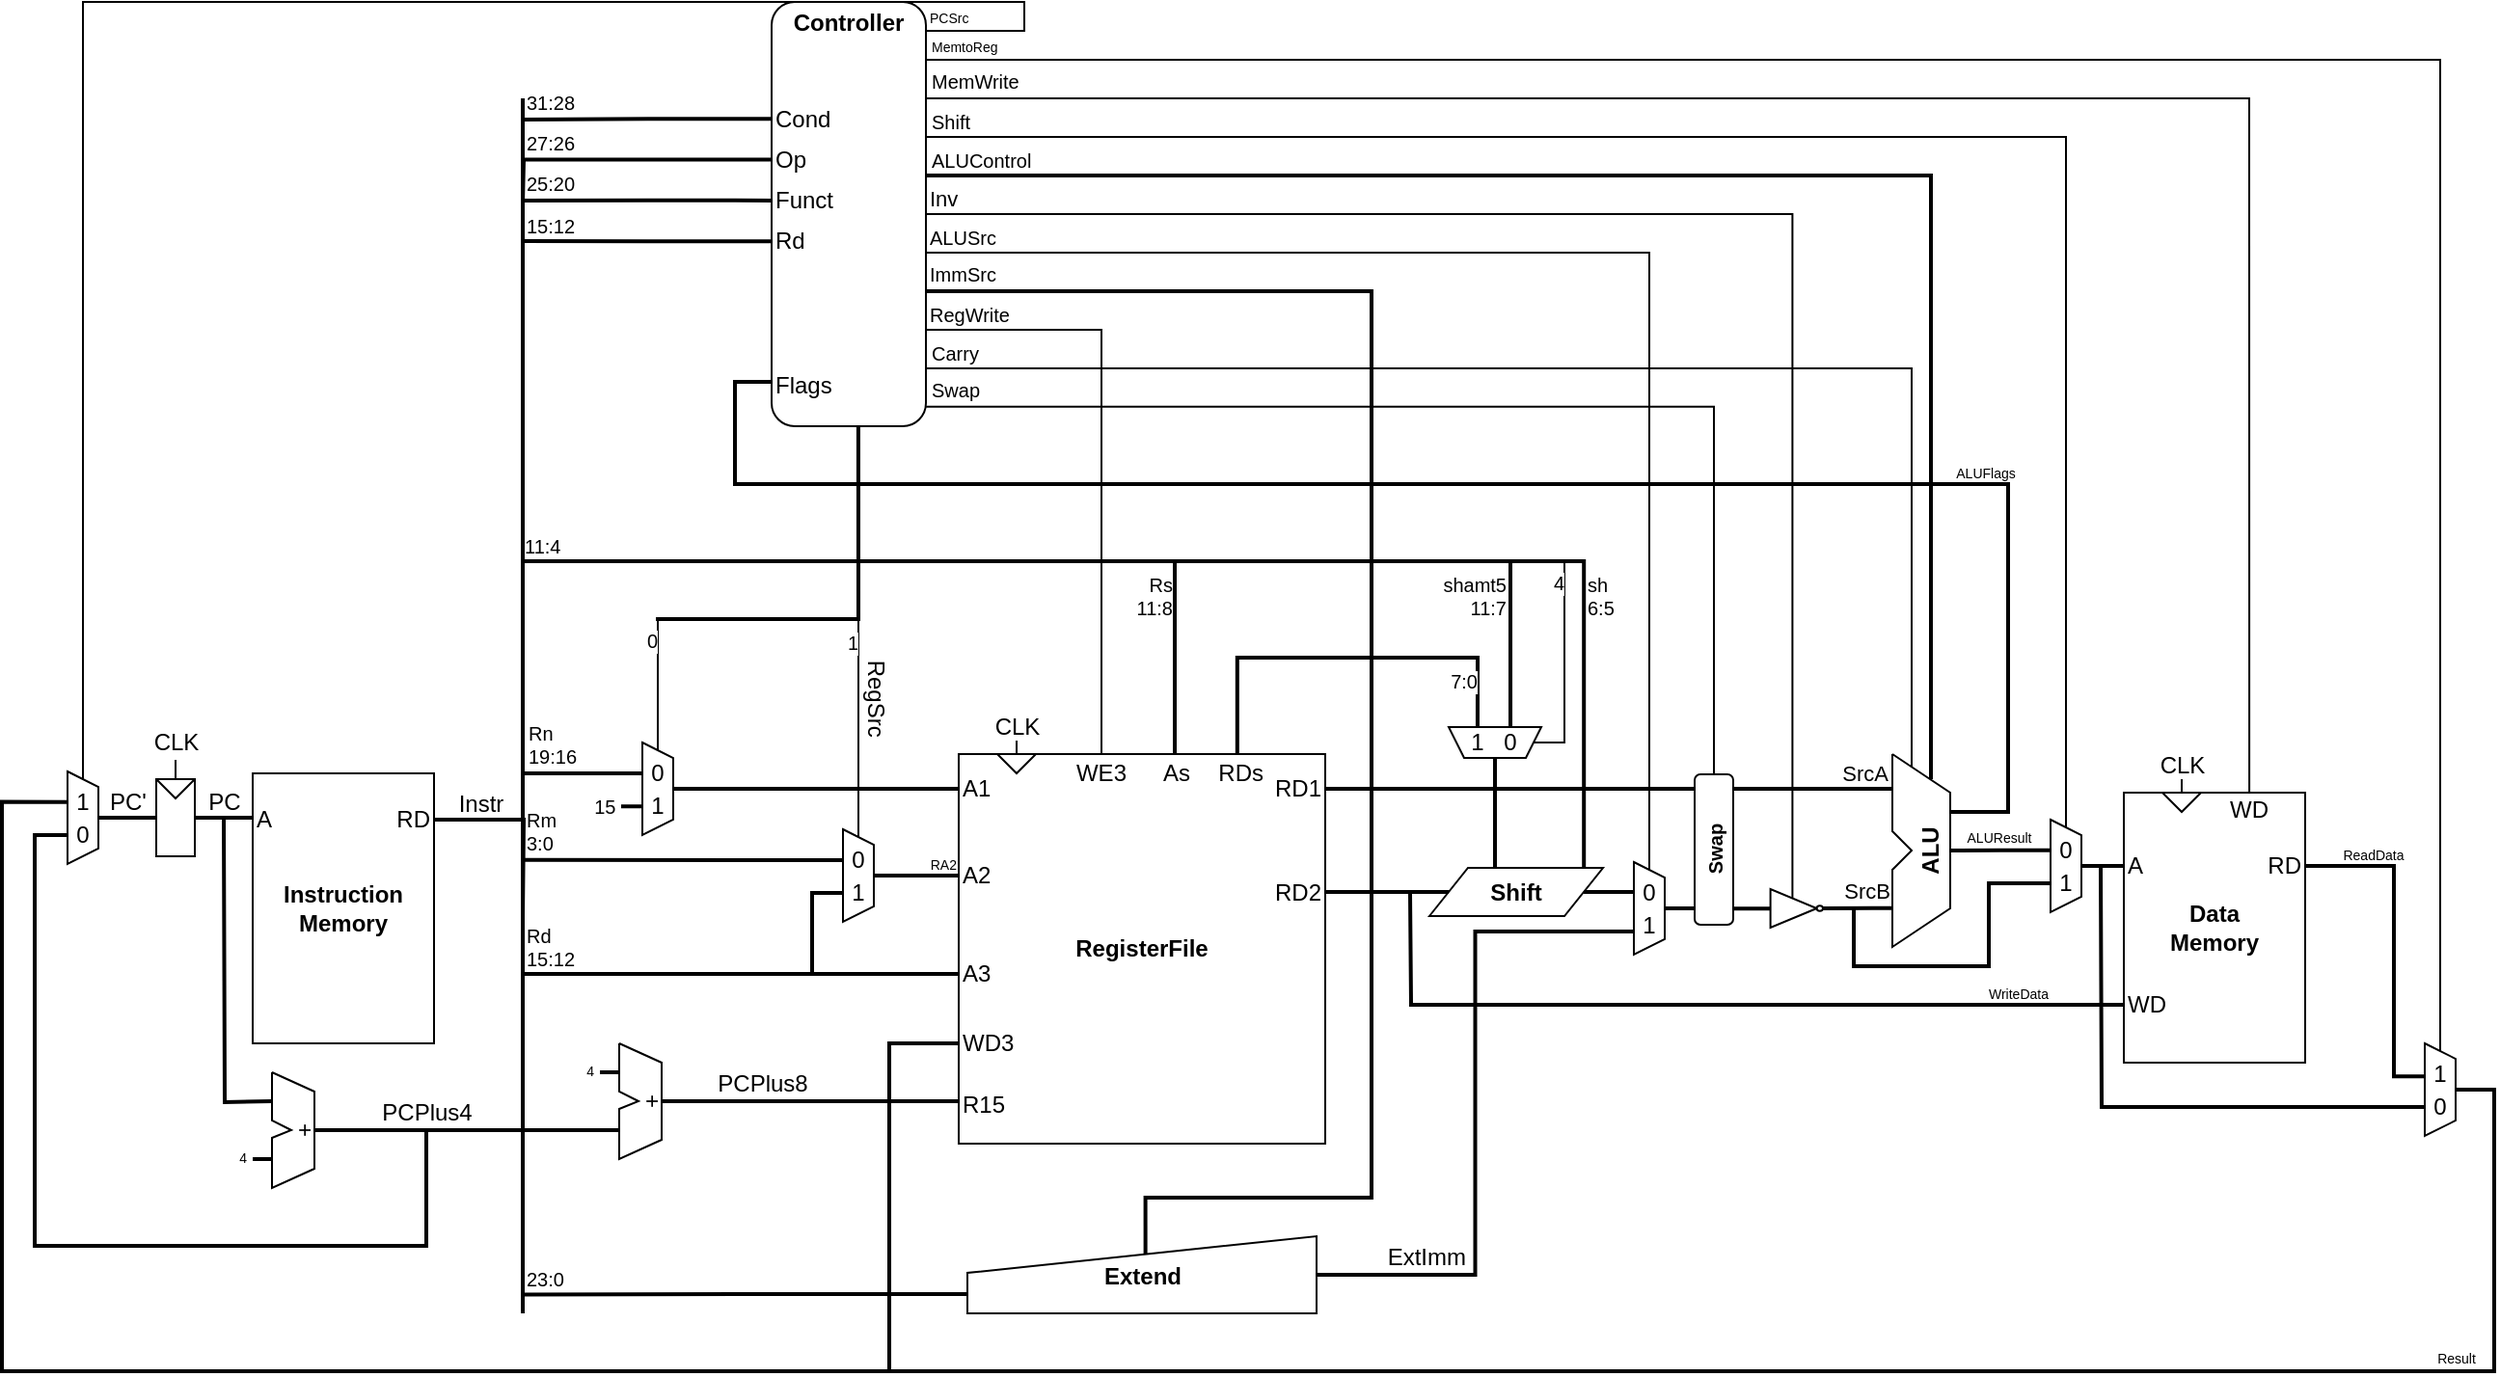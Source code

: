 <mxfile version="14.5.1" type="device"><diagram id="2_eDvvdgAp8bCg4UvGzI" name="ページ1"><mxGraphModel dx="1192" dy="827" grid="1" gridSize="10" guides="1" tooltips="1" connect="1" arrows="1" fold="1" page="1" pageScale="1" pageWidth="1169" pageHeight="827" math="0" shadow="0"><root><mxCell id="0"/><mxCell id="1" parent="0"/><mxCell id="vP1xMUiDZ51A4rPBNg8x-1" value="" style="group" vertex="1" connectable="0" parent="1"><mxGeometry x="992" y="634" width="16" height="48" as="geometry"/></mxCell><mxCell id="vP1xMUiDZ51A4rPBNg8x-2" value="" style="shape=trapezoid;perimeter=trapezoidPerimeter;whiteSpace=wrap;html=1;fixedSize=1;rotation=90;size=8;" vertex="1" parent="vP1xMUiDZ51A4rPBNg8x-1"><mxGeometry x="-16" y="16" width="48" height="16" as="geometry"/></mxCell><mxCell id="vP1xMUiDZ51A4rPBNg8x-3" value="1" style="text;html=1;strokeColor=none;fillColor=none;align=center;verticalAlign=middle;whiteSpace=wrap;rounded=0;" vertex="1" parent="vP1xMUiDZ51A4rPBNg8x-1"><mxGeometry x="3" y="23" width="10" height="20" as="geometry"/></mxCell><mxCell id="vP1xMUiDZ51A4rPBNg8x-4" value="0" style="text;html=1;strokeColor=none;fillColor=none;align=center;verticalAlign=middle;whiteSpace=wrap;rounded=0;" vertex="1" parent="vP1xMUiDZ51A4rPBNg8x-1"><mxGeometry x="3" y="6" width="10" height="20" as="geometry"/></mxCell><mxCell id="vP1xMUiDZ51A4rPBNg8x-5" value="" style="group" vertex="1" connectable="0" parent="1"><mxGeometry x="1096" y="679" width="16" height="48" as="geometry"/></mxCell><mxCell id="vP1xMUiDZ51A4rPBNg8x-6" value="" style="shape=trapezoid;perimeter=trapezoidPerimeter;whiteSpace=wrap;html=1;fixedSize=1;rotation=90;size=8;" vertex="1" parent="vP1xMUiDZ51A4rPBNg8x-5"><mxGeometry x="-16" y="16" width="48" height="16" as="geometry"/></mxCell><mxCell id="vP1xMUiDZ51A4rPBNg8x-7" value="1" style="text;html=1;strokeColor=none;fillColor=none;align=center;verticalAlign=middle;whiteSpace=wrap;rounded=0;" vertex="1" parent="vP1xMUiDZ51A4rPBNg8x-5"><mxGeometry x="3" y="23" width="10" height="20" as="geometry"/></mxCell><mxCell id="vP1xMUiDZ51A4rPBNg8x-8" value="0" style="text;html=1;strokeColor=none;fillColor=none;align=center;verticalAlign=middle;whiteSpace=wrap;rounded=0;" vertex="1" parent="vP1xMUiDZ51A4rPBNg8x-5"><mxGeometry x="3" y="6" width="10" height="20" as="geometry"/></mxCell><mxCell id="vP1xMUiDZ51A4rPBNg8x-9" style="edgeStyle=orthogonalEdgeStyle;rounded=0;orthogonalLoop=1;jettySize=auto;html=1;exitX=0;exitY=0.5;exitDx=0;exitDy=0;endArrow=none;endFill=0;strokeWidth=2;" edge="1" parent="1" source="vP1xMUiDZ51A4rPBNg8x-99"><mxGeometry relative="1" as="geometry"><mxPoint x="930" y="754" as="targetPoint"/><Array as="points"><mxPoint x="930" y="754"/></Array></mxGeometry></mxCell><mxCell id="vP1xMUiDZ51A4rPBNg8x-10" value="Rd&lt;br&gt;15:12" style="edgeLabel;html=1;align=left;verticalAlign=bottom;resizable=0;points=[];fontSize=10;" vertex="1" connectable="0" parent="vP1xMUiDZ51A4rPBNg8x-9"><mxGeometry x="0.89" y="-1" relative="1" as="geometry"><mxPoint x="-12.33" y="1" as="offset"/></mxGeometry></mxCell><mxCell id="vP1xMUiDZ51A4rPBNg8x-11" style="edgeStyle=orthogonalEdgeStyle;rounded=0;orthogonalLoop=1;jettySize=auto;html=1;exitX=0;exitY=0.5;exitDx=0;exitDy=0;endArrow=none;endFill=0;strokeWidth=2;" edge="1" parent="1" source="vP1xMUiDZ51A4rPBNg8x-100"><mxGeometry relative="1" as="geometry"><mxPoint x="1120" y="960" as="targetPoint"/><Array as="points"><mxPoint x="1120" y="790"/><mxPoint x="1120" y="960"/></Array></mxGeometry></mxCell><mxCell id="vP1xMUiDZ51A4rPBNg8x-12" style="rounded=0;orthogonalLoop=1;jettySize=auto;html=1;exitX=0.5;exitY=0;exitDx=0;exitDy=0;entryX=0;entryY=0.5;entryDx=0;entryDy=0;endArrow=none;endFill=0;strokeWidth=2;" edge="1" parent="1" source="vP1xMUiDZ51A4rPBNg8x-6" target="vP1xMUiDZ51A4rPBNg8x-98"><mxGeometry relative="1" as="geometry"/></mxCell><mxCell id="vP1xMUiDZ51A4rPBNg8x-13" value="RA2" style="edgeLabel;html=1;align=right;verticalAlign=bottom;resizable=0;points=[];fontSize=7;" vertex="1" connectable="0" parent="vP1xMUiDZ51A4rPBNg8x-12"><mxGeometry x="0.342" y="-1" relative="1" as="geometry"><mxPoint x="14.49" y="-1" as="offset"/></mxGeometry></mxCell><mxCell id="vP1xMUiDZ51A4rPBNg8x-14" style="edgeStyle=orthogonalEdgeStyle;rounded=0;orthogonalLoop=1;jettySize=auto;html=1;exitX=0.5;exitY=0;exitDx=0;exitDy=0;entryX=0;entryY=0.5;entryDx=0;entryDy=0;endArrow=none;endFill=0;strokeWidth=2;" edge="1" parent="1" source="vP1xMUiDZ51A4rPBNg8x-2" target="vP1xMUiDZ51A4rPBNg8x-97"><mxGeometry relative="1" as="geometry"><mxPoint x="1066.208" y="666.256" as="targetPoint"/><Array as="points"><mxPoint x="1008" y="658"/></Array></mxGeometry></mxCell><mxCell id="vP1xMUiDZ51A4rPBNg8x-15" value="" style="endArrow=none;html=1;strokeWidth=2;" edge="1" parent="1"><mxGeometry width="50" height="50" relative="1" as="geometry"><mxPoint x="930" y="930" as="sourcePoint"/><mxPoint x="930" y="300" as="targetPoint"/></mxGeometry></mxCell><mxCell id="vP1xMUiDZ51A4rPBNg8x-16" value="" style="group" vertex="1" connectable="0" parent="1"><mxGeometry x="1069" y="290" width="70" height="180" as="geometry"/></mxCell><mxCell id="vP1xMUiDZ51A4rPBNg8x-17" value="" style="rounded=1;whiteSpace=wrap;html=1;" vertex="1" parent="vP1xMUiDZ51A4rPBNg8x-16"><mxGeometry x="-10" y="-40" width="80" height="220" as="geometry"/></mxCell><mxCell id="vP1xMUiDZ51A4rPBNg8x-19" value="Op" style="text;html=1;strokeColor=none;fillColor=none;align=left;verticalAlign=middle;whiteSpace=wrap;rounded=0;" vertex="1" parent="vP1xMUiDZ51A4rPBNg8x-16"><mxGeometry x="-10" y="31.181" width="30" height="21.176" as="geometry"/></mxCell><mxCell id="vP1xMUiDZ51A4rPBNg8x-20" value="Funct" style="text;html=1;strokeColor=none;fillColor=none;align=left;verticalAlign=middle;whiteSpace=wrap;rounded=0;" vertex="1" parent="vP1xMUiDZ51A4rPBNg8x-16"><mxGeometry x="-10" y="52.358" width="40" height="21.176" as="geometry"/></mxCell><mxCell id="vP1xMUiDZ51A4rPBNg8x-21" value="Rd" style="text;html=1;strokeColor=none;fillColor=none;align=left;verticalAlign=middle;whiteSpace=wrap;rounded=0;" vertex="1" parent="vP1xMUiDZ51A4rPBNg8x-16"><mxGeometry x="-10" y="73.534" width="30" height="21.176" as="geometry"/></mxCell><mxCell id="vP1xMUiDZ51A4rPBNg8x-22" value="Flags" style="text;html=1;strokeColor=none;fillColor=none;align=left;verticalAlign=middle;whiteSpace=wrap;rounded=0;" vertex="1" parent="vP1xMUiDZ51A4rPBNg8x-16"><mxGeometry x="-10" y="148.235" width="40" height="21.176" as="geometry"/></mxCell><mxCell id="vP1xMUiDZ51A4rPBNg8x-182" value="&lt;b&gt;Controller&lt;/b&gt;" style="text;html=1;strokeColor=none;fillColor=none;align=center;verticalAlign=middle;whiteSpace=wrap;rounded=0;" vertex="1" parent="vP1xMUiDZ51A4rPBNg8x-16"><mxGeometry x="10" y="-40" width="40" height="21.176" as="geometry"/></mxCell><mxCell id="vP1xMUiDZ51A4rPBNg8x-18" value="Cond" style="text;html=1;strokeColor=none;fillColor=none;align=left;verticalAlign=middle;whiteSpace=wrap;rounded=0;" vertex="1" parent="vP1xMUiDZ51A4rPBNg8x-16"><mxGeometry x="-10" y="10.005" width="40" height="21.176" as="geometry"/></mxCell><mxCell id="vP1xMUiDZ51A4rPBNg8x-23" style="edgeStyle=orthogonalEdgeStyle;rounded=0;orthogonalLoop=1;jettySize=auto;html=1;exitX=0.562;exitY=1;exitDx=0;exitDy=0;endArrow=none;endFill=0;strokeWidth=2;exitPerimeter=0;" edge="1" parent="1" source="vP1xMUiDZ51A4rPBNg8x-17"><mxGeometry relative="1" as="geometry"><mxPoint x="999" y="570" as="targetPoint"/><Array as="points"><mxPoint x="1104" y="570"/></Array></mxGeometry></mxCell><mxCell id="vP1xMUiDZ51A4rPBNg8x-24" style="edgeStyle=orthogonalEdgeStyle;rounded=0;orthogonalLoop=1;jettySize=auto;html=1;exitX=0;exitY=0.5;exitDx=0;exitDy=0;endArrow=none;endFill=0;strokeWidth=2;" edge="1" parent="1" source="vP1xMUiDZ51A4rPBNg8x-18"><mxGeometry relative="1" as="geometry"><mxPoint x="930" y="311" as="targetPoint"/></mxGeometry></mxCell><mxCell id="vP1xMUiDZ51A4rPBNg8x-25" value="&lt;font style=&quot;font-size: 10px;&quot;&gt;31:28&lt;/font&gt;" style="edgeLabel;html=1;align=left;verticalAlign=bottom;resizable=0;points=[];horizontal=1;fontSize=10;" vertex="1" connectable="0" parent="vP1xMUiDZ51A4rPBNg8x-24"><mxGeometry x="0.226" relative="1" as="geometry"><mxPoint x="-50.2" y="-0.41" as="offset"/></mxGeometry></mxCell><mxCell id="vP1xMUiDZ51A4rPBNg8x-26" style="edgeStyle=orthogonalEdgeStyle;rounded=0;orthogonalLoop=1;jettySize=auto;html=1;exitX=0;exitY=0.5;exitDx=0;exitDy=0;endArrow=none;endFill=0;strokeWidth=2;" edge="1" parent="1" source="vP1xMUiDZ51A4rPBNg8x-19"><mxGeometry relative="1" as="geometry"><mxPoint x="930" y="354" as="targetPoint"/></mxGeometry></mxCell><mxCell id="vP1xMUiDZ51A4rPBNg8x-27" value="&lt;font style=&quot;font-size: 10px;&quot;&gt;27:26&lt;/font&gt;" style="edgeLabel;html=1;align=left;verticalAlign=bottom;resizable=0;points=[];fontSize=10;" vertex="1" connectable="0" parent="vP1xMUiDZ51A4rPBNg8x-26"><mxGeometry x="0.185" y="-1" relative="1" as="geometry"><mxPoint x="-39.49" y="0.98" as="offset"/></mxGeometry></mxCell><mxCell id="vP1xMUiDZ51A4rPBNg8x-28" style="edgeStyle=orthogonalEdgeStyle;rounded=0;orthogonalLoop=1;jettySize=auto;html=1;exitX=0;exitY=0.5;exitDx=0;exitDy=0;endArrow=none;endFill=0;strokeWidth=2;" edge="1" parent="1" source="vP1xMUiDZ51A4rPBNg8x-20"><mxGeometry relative="1" as="geometry"><mxPoint x="930" y="353" as="targetPoint"/></mxGeometry></mxCell><mxCell id="vP1xMUiDZ51A4rPBNg8x-29" value="25:20" style="edgeLabel;html=1;align=left;verticalAlign=bottom;resizable=0;points=[];fontSize=10;" vertex="1" connectable="0" parent="vP1xMUiDZ51A4rPBNg8x-28"><mxGeometry x="0.81" y="-2" relative="1" as="geometry"><mxPoint x="-12.29" y="1.71" as="offset"/></mxGeometry></mxCell><mxCell id="vP1xMUiDZ51A4rPBNg8x-30" style="edgeStyle=orthogonalEdgeStyle;rounded=0;orthogonalLoop=1;jettySize=auto;html=1;exitX=0;exitY=0.5;exitDx=0;exitDy=0;endArrow=none;endFill=0;strokeWidth=2;" edge="1" parent="1" source="vP1xMUiDZ51A4rPBNg8x-21"><mxGeometry relative="1" as="geometry"><mxPoint x="930" y="374" as="targetPoint"/><Array as="points"/></mxGeometry></mxCell><mxCell id="vP1xMUiDZ51A4rPBNg8x-31" value="15:12" style="edgeLabel;html=1;align=left;verticalAlign=bottom;resizable=0;points=[];fontSize=10;" vertex="1" connectable="0" parent="vP1xMUiDZ51A4rPBNg8x-30"><mxGeometry x="0.777" relative="1" as="geometry"><mxPoint x="-14.57" y="0.02" as="offset"/></mxGeometry></mxCell><mxCell id="vP1xMUiDZ51A4rPBNg8x-32" style="edgeStyle=orthogonalEdgeStyle;rounded=0;orthogonalLoop=1;jettySize=auto;html=1;endArrow=none;endFill=0;exitX=0.334;exitY=0.998;exitDx=0;exitDy=0;exitPerimeter=0;strokeWidth=2;" edge="1" parent="1" source="vP1xMUiDZ51A4rPBNg8x-2"><mxGeometry relative="1" as="geometry"><mxPoint x="931" y="650" as="targetPoint"/><mxPoint x="1019" y="646" as="sourcePoint"/></mxGeometry></mxCell><mxCell id="vP1xMUiDZ51A4rPBNg8x-33" value="Rn&lt;br&gt;19:16" style="edgeLabel;html=1;align=left;verticalAlign=bottom;resizable=0;points=[];fontSize=10;" vertex="1" connectable="0" parent="vP1xMUiDZ51A4rPBNg8x-32"><mxGeometry x="0.798" y="1" relative="1" as="geometry"><mxPoint x="-6.51" y="-2" as="offset"/></mxGeometry></mxCell><mxCell id="vP1xMUiDZ51A4rPBNg8x-34" style="edgeStyle=orthogonalEdgeStyle;rounded=0;orthogonalLoop=1;jettySize=auto;html=1;endArrow=none;endFill=0;exitX=0.689;exitY=0.983;exitDx=0;exitDy=0;exitPerimeter=0;strokeWidth=2;" edge="1" parent="1" source="vP1xMUiDZ51A4rPBNg8x-2"><mxGeometry relative="1" as="geometry"><mxPoint x="976" y="667" as="targetPoint"/><mxPoint x="995" y="667" as="sourcePoint"/></mxGeometry></mxCell><mxCell id="vP1xMUiDZ51A4rPBNg8x-35" value="15&amp;nbsp;" style="edgeLabel;html=1;align=right;verticalAlign=middle;resizable=0;points=[];fontSize=10;" vertex="1" connectable="0" parent="vP1xMUiDZ51A4rPBNg8x-34"><mxGeometry x="0.258" relative="1" as="geometry"><mxPoint as="offset"/></mxGeometry></mxCell><mxCell id="vP1xMUiDZ51A4rPBNg8x-36" style="edgeStyle=orthogonalEdgeStyle;rounded=0;orthogonalLoop=1;jettySize=auto;html=1;exitX=0;exitY=0.5;exitDx=0;exitDy=0;endArrow=none;endFill=0;" edge="1" parent="1" source="vP1xMUiDZ51A4rPBNg8x-2"><mxGeometry relative="1" as="geometry"><mxPoint x="1000" y="570" as="targetPoint"/><Array as="points"><mxPoint x="1000" y="570"/></Array></mxGeometry></mxCell><mxCell id="vP1xMUiDZ51A4rPBNg8x-37" value="0" style="edgeLabel;html=1;align=right;verticalAlign=top;resizable=0;points=[];fontSize=10;labelPosition=center;verticalLabelPosition=middle;" vertex="1" connectable="0" parent="vP1xMUiDZ51A4rPBNg8x-36"><mxGeometry x="0.837" relative="1" as="geometry"><mxPoint y="-6.28" as="offset"/></mxGeometry></mxCell><mxCell id="vP1xMUiDZ51A4rPBNg8x-38" style="edgeStyle=orthogonalEdgeStyle;rounded=0;orthogonalLoop=1;jettySize=auto;html=1;endArrow=none;endFill=0;strokeWidth=2;exitX=0.333;exitY=1.01;exitDx=0;exitDy=0;exitPerimeter=0;" edge="1" parent="1" source="vP1xMUiDZ51A4rPBNg8x-155"><mxGeometry relative="1" as="geometry"><mxPoint x="930" y="540" as="targetPoint"/><mxPoint x="1520" y="630" as="sourcePoint"/><Array as="points"><mxPoint x="1442" y="540"/></Array></mxGeometry></mxCell><mxCell id="vP1xMUiDZ51A4rPBNg8x-39" value="11:4" style="edgeLabel;html=1;align=left;verticalAlign=bottom;resizable=0;points=[];fontSize=10;" vertex="1" connectable="0" parent="vP1xMUiDZ51A4rPBNg8x-38"><mxGeometry x="0.968" y="1" relative="1" as="geometry"><mxPoint x="-10.1" y="-1" as="offset"/></mxGeometry></mxCell><mxCell id="vP1xMUiDZ51A4rPBNg8x-40" value="&lt;div style=&quot;text-align: left&quot;&gt;shamt5&lt;/div&gt;&lt;font style=&quot;font-size: 10px&quot;&gt;&lt;div&gt;11:7&lt;/div&gt;&lt;/font&gt;" style="edgeLabel;html=1;align=right;verticalAlign=top;resizable=0;points=[];fontSize=10;" vertex="1" connectable="0" parent="vP1xMUiDZ51A4rPBNg8x-38"><mxGeometry x="-0.692" y="1" relative="1" as="geometry"><mxPoint x="4.25" y="-1" as="offset"/></mxGeometry></mxCell><mxCell id="vP1xMUiDZ51A4rPBNg8x-41" style="edgeStyle=orthogonalEdgeStyle;rounded=0;orthogonalLoop=1;jettySize=auto;html=1;exitX=1;exitY=0.5;exitDx=0;exitDy=0;entryX=0.325;entryY=0.962;entryDx=0;entryDy=0;entryPerimeter=0;endArrow=none;endFill=0;strokeWidth=2;" edge="1" parent="1" source="vP1xMUiDZ51A4rPBNg8x-45" target="vP1xMUiDZ51A4rPBNg8x-56"><mxGeometry relative="1" as="geometry"/></mxCell><mxCell id="vP1xMUiDZ51A4rPBNg8x-42" style="edgeStyle=orthogonalEdgeStyle;rounded=0;orthogonalLoop=1;jettySize=auto;html=1;exitX=0.89;exitY=-0.003;exitDx=0;exitDy=0;endArrow=none;endFill=0;strokeWidth=2;fontSize=10;exitPerimeter=0;" edge="1" parent="1" source="vP1xMUiDZ51A4rPBNg8x-45"><mxGeometry relative="1" as="geometry"><mxPoint x="1440" y="540" as="targetPoint"/><Array as="points"><mxPoint x="1480" y="540"/></Array></mxGeometry></mxCell><mxCell id="vP1xMUiDZ51A4rPBNg8x-43" value="sh&lt;br&gt;&lt;div style=&quot;&quot;&gt;6:5&lt;/div&gt;" style="edgeLabel;html=1;align=left;verticalAlign=top;resizable=0;points=[];fontSize=10;" vertex="1" connectable="0" parent="vP1xMUiDZ51A4rPBNg8x-42"><mxGeometry x="0.43" y="1" relative="1" as="geometry"><mxPoint x="0.9" y="-16.59" as="offset"/></mxGeometry></mxCell><mxCell id="vP1xMUiDZ51A4rPBNg8x-44" style="edgeStyle=orthogonalEdgeStyle;rounded=0;orthogonalLoop=1;jettySize=auto;html=1;exitX=0.378;exitY=-0.005;exitDx=0;exitDy=0;entryX=0.5;entryY=0;entryDx=0;entryDy=0;endArrow=none;endFill=0;strokeWidth=2;fontSize=10;exitPerimeter=0;" edge="1" parent="1" source="vP1xMUiDZ51A4rPBNg8x-45" target="vP1xMUiDZ51A4rPBNg8x-155"><mxGeometry relative="1" as="geometry"/></mxCell><mxCell id="vP1xMUiDZ51A4rPBNg8x-45" value="&lt;b&gt;Shift&lt;/b&gt;" style="shape=parallelogram;perimeter=parallelogramPerimeter;whiteSpace=wrap;html=1;fixedSize=1;" vertex="1" parent="1"><mxGeometry x="1400" y="699" width="90" height="25" as="geometry"/></mxCell><mxCell id="vP1xMUiDZ51A4rPBNg8x-46" style="edgeStyle=orthogonalEdgeStyle;rounded=0;orthogonalLoop=1;jettySize=auto;html=1;exitX=1;exitY=0.5;exitDx=0;exitDy=0;endArrow=none;endFill=0;strokeWidth=2;" edge="1" parent="1" source="vP1xMUiDZ51A4rPBNg8x-102"><mxGeometry relative="1" as="geometry"><mxPoint x="1640" y="658" as="targetPoint"/></mxGeometry></mxCell><mxCell id="vP1xMUiDZ51A4rPBNg8x-47" value="SrcA" style="edgeLabel;html=1;align=right;verticalAlign=bottom;resizable=0;points=[];fontSize=11;" vertex="1" connectable="0" parent="vP1xMUiDZ51A4rPBNg8x-46"><mxGeometry x="0.845" relative="1" as="geometry"><mxPoint x="21.61" as="offset"/></mxGeometry></mxCell><mxCell id="vP1xMUiDZ51A4rPBNg8x-48" style="edgeStyle=orthogonalEdgeStyle;rounded=0;orthogonalLoop=1;jettySize=auto;html=1;exitX=1;exitY=0.5;exitDx=0;exitDy=0;entryX=0;entryY=0.5;entryDx=0;entryDy=0;endArrow=none;endFill=0;strokeWidth=2;" edge="1" parent="1" source="vP1xMUiDZ51A4rPBNg8x-103" target="vP1xMUiDZ51A4rPBNg8x-45"><mxGeometry relative="1" as="geometry"><Array as="points"><mxPoint x="1346" y="712"/><mxPoint x="1390" y="712"/></Array></mxGeometry></mxCell><mxCell id="vP1xMUiDZ51A4rPBNg8x-49" style="edgeStyle=orthogonalEdgeStyle;rounded=0;orthogonalLoop=1;jettySize=auto;html=1;exitX=0.5;exitY=0;exitDx=0;exitDy=0;endArrow=none;endFill=0;strokeWidth=1;fontSize=10;" edge="1" parent="1" source="vP1xMUiDZ51A4rPBNg8x-104"><mxGeometry relative="1" as="geometry"><mxPoint x="1139" y="420" as="targetPoint"/><Array as="points"><mxPoint x="1230" y="420"/></Array></mxGeometry></mxCell><mxCell id="vP1xMUiDZ51A4rPBNg8x-50" value="RegWrite" style="edgeLabel;html=1;align=left;verticalAlign=bottom;resizable=0;points=[];fontSize=10;" vertex="1" connectable="0" parent="vP1xMUiDZ51A4rPBNg8x-49"><mxGeometry x="0.936" relative="1" as="geometry"><mxPoint x="-10.03" as="offset"/></mxGeometry></mxCell><mxCell id="vP1xMUiDZ51A4rPBNg8x-51" value="" style="endArrow=none;html=1;rounded=0;" edge="1" parent="1"><mxGeometry x="1520" y="580" width="50" height="50" as="geometry"><mxPoint x="1640" y="640" as="sourcePoint"/><mxPoint x="1640" y="640" as="targetPoint"/><Array as="points"><mxPoint x="1670" y="660"/><mxPoint x="1670" y="720"/><mxPoint x="1640" y="740"/><mxPoint x="1640" y="700"/><mxPoint x="1650" y="690"/><mxPoint x="1640" y="680"/></Array></mxGeometry></mxCell><mxCell id="vP1xMUiDZ51A4rPBNg8x-52" style="edgeStyle=orthogonalEdgeStyle;rounded=0;orthogonalLoop=1;jettySize=auto;html=1;exitX=1;exitY=1;exitDx=0;exitDy=0;endArrow=none;endFill=0;strokeWidth=2;entryX=0.003;entryY=0.895;entryDx=0;entryDy=0;entryPerimeter=0;" edge="1" parent="1" source="vP1xMUiDZ51A4rPBNg8x-54" target="vP1xMUiDZ51A4rPBNg8x-17"><mxGeometry relative="1" as="geometry"><Array as="points"><mxPoint x="1700" y="670"/><mxPoint x="1700" y="500"/><mxPoint x="1040" y="500"/><mxPoint x="1040" y="447"/><mxPoint x="1059" y="447"/></Array><mxPoint x="1060" y="449" as="targetPoint"/></mxGeometry></mxCell><mxCell id="vP1xMUiDZ51A4rPBNg8x-53" value="ALUFlags" style="edgeLabel;html=1;align=center;verticalAlign=bottom;resizable=0;points=[];fontSize=7;" vertex="1" connectable="0" parent="vP1xMUiDZ51A4rPBNg8x-52"><mxGeometry x="-0.527" y="1" relative="1" as="geometry"><mxPoint x="8.1" y="-1" as="offset"/></mxGeometry></mxCell><mxCell id="vP1xMUiDZ51A4rPBNg8x-54" value="&lt;b&gt;ALU&lt;/b&gt;" style="text;html=1;strokeColor=none;fillColor=none;align=center;verticalAlign=middle;whiteSpace=wrap;rounded=0;rotation=-90;" vertex="1" parent="1"><mxGeometry x="1640" y="680" width="40" height="20" as="geometry"/></mxCell><mxCell id="vP1xMUiDZ51A4rPBNg8x-55" value="" style="group" vertex="1" connectable="0" parent="1"><mxGeometry x="1506" y="696" width="16" height="48" as="geometry"/></mxCell><mxCell id="vP1xMUiDZ51A4rPBNg8x-56" value="" style="shape=trapezoid;perimeter=trapezoidPerimeter;whiteSpace=wrap;html=1;fixedSize=1;rotation=90;size=8;" vertex="1" parent="vP1xMUiDZ51A4rPBNg8x-55"><mxGeometry x="-16" y="16" width="48" height="16" as="geometry"/></mxCell><mxCell id="vP1xMUiDZ51A4rPBNg8x-57" value="1" style="text;html=1;strokeColor=none;fillColor=none;align=center;verticalAlign=middle;whiteSpace=wrap;rounded=0;" vertex="1" parent="vP1xMUiDZ51A4rPBNg8x-55"><mxGeometry x="3" y="23" width="10" height="20" as="geometry"/></mxCell><mxCell id="vP1xMUiDZ51A4rPBNg8x-58" value="0" style="text;html=1;strokeColor=none;fillColor=none;align=center;verticalAlign=middle;whiteSpace=wrap;rounded=0;" vertex="1" parent="vP1xMUiDZ51A4rPBNg8x-55"><mxGeometry x="3" y="6" width="10" height="20" as="geometry"/></mxCell><mxCell id="vP1xMUiDZ51A4rPBNg8x-59" style="edgeStyle=orthogonalEdgeStyle;rounded=0;orthogonalLoop=1;jettySize=auto;html=1;exitX=0.5;exitY=0;exitDx=0;exitDy=0;endArrow=none;endFill=0;strokeWidth=2;entryX=0.107;entryY=0.004;entryDx=0;entryDy=0;entryPerimeter=0;" edge="1" parent="1" source="vP1xMUiDZ51A4rPBNg8x-56" target="vP1xMUiDZ51A4rPBNg8x-181"><mxGeometry relative="1" as="geometry"><mxPoint x="1570" y="720" as="targetPoint"/></mxGeometry></mxCell><mxCell id="vP1xMUiDZ51A4rPBNg8x-61" style="edgeStyle=orthogonalEdgeStyle;rounded=0;orthogonalLoop=1;jettySize=auto;html=1;exitX=1;exitY=0.5;exitDx=0;exitDy=0;entryX=0.75;entryY=1;entryDx=0;entryDy=0;endArrow=none;endFill=0;strokeWidth=2;" edge="1" parent="1" source="vP1xMUiDZ51A4rPBNg8x-65" target="vP1xMUiDZ51A4rPBNg8x-56"><mxGeometry relative="1" as="geometry"/></mxCell><mxCell id="vP1xMUiDZ51A4rPBNg8x-62" value="&lt;font style=&quot;font-size: 12px&quot;&gt;ExtImm&lt;/font&gt;" style="edgeLabel;html=1;align=right;verticalAlign=bottom;resizable=0;points=[];fontSize=7;" vertex="1" connectable="0" parent="vP1xMUiDZ51A4rPBNg8x-61"><mxGeometry x="-0.614" y="-2" relative="1" as="geometry"><mxPoint x="12.48" y="-2.01" as="offset"/></mxGeometry></mxCell><mxCell id="vP1xMUiDZ51A4rPBNg8x-63" style="edgeStyle=orthogonalEdgeStyle;rounded=0;orthogonalLoop=1;jettySize=auto;html=1;exitX=0;exitY=0.75;exitDx=0;exitDy=0;endArrow=none;endFill=0;strokeWidth=2;" edge="1" parent="1" source="vP1xMUiDZ51A4rPBNg8x-65"><mxGeometry relative="1" as="geometry"><mxPoint x="930" y="920.286" as="targetPoint"/></mxGeometry></mxCell><mxCell id="vP1xMUiDZ51A4rPBNg8x-64" value="23:0" style="edgeLabel;html=1;align=left;verticalAlign=bottom;resizable=0;points=[];fontSize=10;" vertex="1" connectable="0" parent="vP1xMUiDZ51A4rPBNg8x-63"><mxGeometry x="0.893" y="1" relative="1" as="geometry"><mxPoint x="-12.2" y="-1.29" as="offset"/></mxGeometry></mxCell><mxCell id="vP1xMUiDZ51A4rPBNg8x-65" value="&lt;p style=&quot;line-height: 100%&quot;&gt;&lt;b&gt;Extend&lt;/b&gt;&lt;br&gt;&lt;/p&gt;" style="shape=manualInput;whiteSpace=wrap;html=1;rounded=0;size=19;" vertex="1" parent="1"><mxGeometry x="1160.5" y="890" width="181" height="40" as="geometry"/></mxCell><mxCell id="vP1xMUiDZ51A4rPBNg8x-66" value="" style="group" vertex="1" connectable="0" parent="1"><mxGeometry x="1722" y="674" width="16" height="48" as="geometry"/></mxCell><mxCell id="vP1xMUiDZ51A4rPBNg8x-67" value="" style="shape=trapezoid;perimeter=trapezoidPerimeter;whiteSpace=wrap;html=1;fixedSize=1;rotation=90;size=8;" vertex="1" parent="vP1xMUiDZ51A4rPBNg8x-66"><mxGeometry x="-16" y="16" width="48" height="16" as="geometry"/></mxCell><mxCell id="vP1xMUiDZ51A4rPBNg8x-68" value="1" style="text;html=1;strokeColor=none;fillColor=none;align=center;verticalAlign=middle;whiteSpace=wrap;rounded=0;" vertex="1" parent="vP1xMUiDZ51A4rPBNg8x-66"><mxGeometry x="3" y="23" width="10" height="20" as="geometry"/></mxCell><mxCell id="vP1xMUiDZ51A4rPBNg8x-69" value="0" style="text;html=1;strokeColor=none;fillColor=none;align=center;verticalAlign=middle;whiteSpace=wrap;rounded=0;" vertex="1" parent="vP1xMUiDZ51A4rPBNg8x-66"><mxGeometry x="3" y="6" width="10" height="20" as="geometry"/></mxCell><mxCell id="vP1xMUiDZ51A4rPBNg8x-70" style="edgeStyle=orthogonalEdgeStyle;rounded=0;orthogonalLoop=1;jettySize=auto;html=1;entryX=0.5;entryY=1;entryDx=0;entryDy=0;endArrow=none;endFill=0;exitX=0.332;exitY=0.98;exitDx=0;exitDy=0;exitPerimeter=0;strokeWidth=2;" edge="1" parent="1" source="vP1xMUiDZ51A4rPBNg8x-67" target="vP1xMUiDZ51A4rPBNg8x-54"><mxGeometry relative="1" as="geometry"/></mxCell><mxCell id="vP1xMUiDZ51A4rPBNg8x-71" value="ALUResult" style="edgeLabel;html=1;align=center;verticalAlign=bottom;resizable=0;points=[];fontSize=7;" vertex="1" connectable="0" parent="vP1xMUiDZ51A4rPBNg8x-70"><mxGeometry x="0.376" y="1" relative="1" as="geometry"><mxPoint x="8.19" y="-1.01" as="offset"/></mxGeometry></mxCell><mxCell id="vP1xMUiDZ51A4rPBNg8x-72" style="edgeStyle=orthogonalEdgeStyle;rounded=0;orthogonalLoop=1;jettySize=auto;html=1;endArrow=none;endFill=0;exitX=0.687;exitY=0.992;exitDx=0;exitDy=0;exitPerimeter=0;strokeWidth=2;" edge="1" parent="1" source="vP1xMUiDZ51A4rPBNg8x-67"><mxGeometry relative="1" as="geometry"><mxPoint x="1620" y="720" as="targetPoint"/><mxPoint x="1723" y="707" as="sourcePoint"/><Array as="points"><mxPoint x="1690" y="707"/><mxPoint x="1690" y="750"/><mxPoint x="1620" y="750"/><mxPoint x="1620" y="720"/></Array></mxGeometry></mxCell><mxCell id="vP1xMUiDZ51A4rPBNg8x-73" style="edgeStyle=orthogonalEdgeStyle;rounded=0;orthogonalLoop=1;jettySize=auto;html=1;exitX=0;exitY=0.5;exitDx=0;exitDy=0;entryX=0.5;entryY=0;entryDx=0;entryDy=0;endArrow=none;endFill=0;strokeWidth=2;" edge="1" parent="1" source="vP1xMUiDZ51A4rPBNg8x-113" target="vP1xMUiDZ51A4rPBNg8x-67"><mxGeometry relative="1" as="geometry"/></mxCell><mxCell id="vP1xMUiDZ51A4rPBNg8x-74" style="edgeStyle=orthogonalEdgeStyle;rounded=0;orthogonalLoop=1;jettySize=auto;html=1;exitX=0;exitY=0.5;exitDx=0;exitDy=0;endArrow=none;endFill=0;strokeWidth=2;" edge="1" parent="1" source="vP1xMUiDZ51A4rPBNg8x-114"><mxGeometry relative="1" as="geometry"><mxPoint x="1390" y="712" as="targetPoint"/></mxGeometry></mxCell><mxCell id="vP1xMUiDZ51A4rPBNg8x-75" value="WriteData" style="edgeLabel;html=1;align=center;verticalAlign=bottom;resizable=0;points=[];fontSize=7;" vertex="1" connectable="0" parent="vP1xMUiDZ51A4rPBNg8x-74"><mxGeometry x="-0.705" relative="1" as="geometry"><mxPoint x="7.67" as="offset"/></mxGeometry></mxCell><mxCell id="vP1xMUiDZ51A4rPBNg8x-76" value="" style="group" vertex="1" connectable="0" parent="1"><mxGeometry x="1916" y="790" width="16" height="48" as="geometry"/></mxCell><mxCell id="vP1xMUiDZ51A4rPBNg8x-77" value="" style="shape=trapezoid;perimeter=trapezoidPerimeter;whiteSpace=wrap;html=1;fixedSize=1;rotation=90;size=8;" vertex="1" parent="vP1xMUiDZ51A4rPBNg8x-76"><mxGeometry x="-16" y="16" width="48" height="16" as="geometry"/></mxCell><mxCell id="vP1xMUiDZ51A4rPBNg8x-78" value="0" style="text;html=1;strokeColor=none;fillColor=none;align=center;verticalAlign=middle;whiteSpace=wrap;rounded=0;" vertex="1" parent="vP1xMUiDZ51A4rPBNg8x-76"><mxGeometry x="3" y="23" width="10" height="20" as="geometry"/></mxCell><mxCell id="vP1xMUiDZ51A4rPBNg8x-79" value="1" style="text;html=1;strokeColor=none;fillColor=none;align=center;verticalAlign=middle;whiteSpace=wrap;rounded=0;" vertex="1" parent="vP1xMUiDZ51A4rPBNg8x-76"><mxGeometry x="3" y="6" width="10" height="20" as="geometry"/></mxCell><mxCell id="vP1xMUiDZ51A4rPBNg8x-80" style="edgeStyle=orthogonalEdgeStyle;rounded=0;orthogonalLoop=1;jettySize=auto;html=1;exitX=1;exitY=0.5;exitDx=0;exitDy=0;entryX=0.356;entryY=0.998;entryDx=0;entryDy=0;entryPerimeter=0;endArrow=none;endFill=0;strokeWidth=2;" edge="1" parent="1" source="vP1xMUiDZ51A4rPBNg8x-115" target="vP1xMUiDZ51A4rPBNg8x-77"><mxGeometry relative="1" as="geometry"><Array as="points"><mxPoint x="1900" y="698"/><mxPoint x="1900" y="807"/></Array></mxGeometry></mxCell><mxCell id="vP1xMUiDZ51A4rPBNg8x-81" value="ReadData" style="edgeLabel;html=1;align=center;verticalAlign=bottom;resizable=0;points=[];fontSize=7;" vertex="1" connectable="0" parent="vP1xMUiDZ51A4rPBNg8x-80"><mxGeometry x="-0.641" y="-1" relative="1" as="geometry"><mxPoint x="4.3" y="-1" as="offset"/></mxGeometry></mxCell><mxCell id="vP1xMUiDZ51A4rPBNg8x-82" style="edgeStyle=orthogonalEdgeStyle;rounded=0;orthogonalLoop=1;jettySize=auto;html=1;exitX=0.687;exitY=0.994;exitDx=0;exitDy=0;endArrow=none;endFill=0;exitPerimeter=0;strokeWidth=2;" edge="1" parent="1" source="vP1xMUiDZ51A4rPBNg8x-77"><mxGeometry relative="1" as="geometry"><mxPoint x="1748" y="698" as="targetPoint"/></mxGeometry></mxCell><mxCell id="vP1xMUiDZ51A4rPBNg8x-83" style="edgeStyle=orthogonalEdgeStyle;rounded=0;orthogonalLoop=1;jettySize=auto;html=1;endArrow=none;endFill=0;fontSize=10;strokeWidth=2;" edge="1" parent="1"><mxGeometry relative="1" as="geometry"><mxPoint x="930" y="694.857" as="targetPoint"/><mxPoint x="1096" y="695" as="sourcePoint"/><Array as="points"><mxPoint x="930" y="695"/></Array></mxGeometry></mxCell><mxCell id="vP1xMUiDZ51A4rPBNg8x-84" value="Rm&lt;br&gt;3:0" style="edgeLabel;html=1;align=left;verticalAlign=bottom;resizable=0;points=[];fontSize=10;" vertex="1" connectable="0" parent="vP1xMUiDZ51A4rPBNg8x-83"><mxGeometry x="0.886" relative="1" as="geometry"><mxPoint x="-9.6" y="0.08" as="offset"/></mxGeometry></mxCell><mxCell id="vP1xMUiDZ51A4rPBNg8x-85" style="edgeStyle=orthogonalEdgeStyle;rounded=0;orthogonalLoop=1;jettySize=auto;html=1;endArrow=none;endFill=0;fontSize=10;strokeWidth=2;" edge="1" parent="1"><mxGeometry relative="1" as="geometry"><mxPoint x="1080" y="754" as="targetPoint"/><mxPoint x="1096" y="712" as="sourcePoint"/><Array as="points"><mxPoint x="1080" y="712"/><mxPoint x="1080" y="740"/></Array></mxGeometry></mxCell><mxCell id="vP1xMUiDZ51A4rPBNg8x-86" style="edgeStyle=orthogonalEdgeStyle;rounded=0;orthogonalLoop=1;jettySize=auto;html=1;exitX=0;exitY=0.5;exitDx=0;exitDy=0;endArrow=none;endFill=0;" edge="1" parent="1" source="vP1xMUiDZ51A4rPBNg8x-6"><mxGeometry relative="1" as="geometry"><mxPoint x="1104" y="570" as="targetPoint"/><mxPoint x="1103.81" y="648" as="sourcePoint"/><Array as="points"><mxPoint x="1104" y="570"/></Array></mxGeometry></mxCell><mxCell id="vP1xMUiDZ51A4rPBNg8x-87" value="1" style="edgeLabel;html=1;align=right;verticalAlign=top;resizable=0;points=[];fontSize=10;" vertex="1" connectable="0" parent="vP1xMUiDZ51A4rPBNg8x-86"><mxGeometry x="0.797" relative="1" as="geometry"><mxPoint y="-11.51" as="offset"/></mxGeometry></mxCell><mxCell id="vP1xMUiDZ51A4rPBNg8x-88" value="&lt;font style=&quot;font-size: 12px&quot;&gt;RegSrc&lt;/font&gt;" style="edgeLabel;html=1;align=center;verticalAlign=bottom;resizable=0;points=[];fontSize=10;rotation=90;" vertex="1" connectable="0" parent="vP1xMUiDZ51A4rPBNg8x-86"><mxGeometry x="-0.159" relative="1" as="geometry"><mxPoint y="-25.43" as="offset"/></mxGeometry></mxCell><mxCell id="vP1xMUiDZ51A4rPBNg8x-89" style="edgeStyle=orthogonalEdgeStyle;rounded=0;orthogonalLoop=1;jettySize=auto;html=1;exitX=0;exitY=0.5;exitDx=0;exitDy=0;endArrow=none;endFill=0;strokeWidth=1;fontSize=10;" edge="1" parent="1" source="vP1xMUiDZ51A4rPBNg8x-67"><mxGeometry relative="1" as="geometry"><mxPoint x="1139" y="320" as="targetPoint"/><Array as="points"><mxPoint x="1728" y="320"/><mxPoint x="1139" y="320"/></Array></mxGeometry></mxCell><mxCell id="vP1xMUiDZ51A4rPBNg8x-90" value="&lt;font style=&quot;font-size: 10px&quot;&gt;Shift&lt;/font&gt;" style="edgeLabel;html=1;align=left;verticalAlign=bottom;resizable=0;points=[];fontSize=10;" vertex="1" connectable="0" parent="vP1xMUiDZ51A4rPBNg8x-89"><mxGeometry x="0.962" relative="1" as="geometry"><mxPoint x="-17.06" y="0.12" as="offset"/></mxGeometry></mxCell><mxCell id="vP1xMUiDZ51A4rPBNg8x-91" style="edgeStyle=orthogonalEdgeStyle;rounded=0;orthogonalLoop=1;jettySize=auto;html=1;exitX=0.51;exitY=0.228;exitDx=0;exitDy=0;endArrow=none;endFill=0;strokeWidth=2;fontSize=10;exitPerimeter=0;" edge="1" parent="1" source="vP1xMUiDZ51A4rPBNg8x-65"><mxGeometry relative="1" as="geometry"><mxPoint x="1139" y="400" as="targetPoint"/><mxPoint x="1251" y="619.92" as="sourcePoint"/><Array as="points"><mxPoint x="1253" y="870"/><mxPoint x="1370" y="870"/><mxPoint x="1370" y="400"/><mxPoint x="1139" y="400"/></Array></mxGeometry></mxCell><mxCell id="vP1xMUiDZ51A4rPBNg8x-92" value="ImmSrc" style="edgeLabel;html=1;align=left;verticalAlign=bottom;resizable=0;points=[];fontSize=10;" vertex="1" connectable="0" parent="vP1xMUiDZ51A4rPBNg8x-91"><mxGeometry x="0.936" relative="1" as="geometry"><mxPoint x="-27.32" y="-0.12" as="offset"/></mxGeometry></mxCell><mxCell id="vP1xMUiDZ51A4rPBNg8x-93" style="edgeStyle=orthogonalEdgeStyle;rounded=0;orthogonalLoop=1;jettySize=auto;html=1;endArrow=none;endFill=0;strokeWidth=1;fontSize=10;exitX=0;exitY=0.5;exitDx=0;exitDy=0;" edge="1" parent="1" source="vP1xMUiDZ51A4rPBNg8x-56"><mxGeometry relative="1" as="geometry"><mxPoint x="1139" y="380" as="targetPoint"/><mxPoint x="1590" y="700" as="sourcePoint"/><Array as="points"><mxPoint x="1514" y="380"/></Array></mxGeometry></mxCell><mxCell id="vP1xMUiDZ51A4rPBNg8x-94" value="ALUSrc" style="edgeLabel;html=1;align=left;verticalAlign=bottom;resizable=0;points=[];fontSize=10;" vertex="1" connectable="0" parent="vP1xMUiDZ51A4rPBNg8x-93"><mxGeometry x="0.936" relative="1" as="geometry"><mxPoint x="-22.38" as="offset"/></mxGeometry></mxCell><mxCell id="vP1xMUiDZ51A4rPBNg8x-95" value="" style="group" vertex="1" connectable="0" parent="1"><mxGeometry x="1156" y="640" width="190" height="202" as="geometry"/></mxCell><mxCell id="vP1xMUiDZ51A4rPBNg8x-96" value="&lt;b&gt;RegisterFile&lt;/b&gt;" style="rounded=0;whiteSpace=wrap;html=1;" vertex="1" parent="vP1xMUiDZ51A4rPBNg8x-95"><mxGeometry width="190" height="202" as="geometry"/></mxCell><mxCell id="vP1xMUiDZ51A4rPBNg8x-97" value="A1&lt;span style=&quot;color: rgba(0 , 0 , 0 , 0) ; font-family: monospace ; font-size: 0px&quot;&gt;%3CmxGraphModel%3E%3Croot%3E%3CmxCell%20id%3D%220%22%2F%3E%3CmxCell%20id%3D%221%22%20parent%3D%220%22%2F%3E%3CmxCell%20id%3D%222%22%20value%3D%22%22%20style%3D%22group%22%20vertex%3D%221%22%20connectable%3D%220%22%20parent%3D%221%22%3E%3CmxGeometry%20x%3D%22370%22%20y%3D%22316%22%20width%3D%2216%22%20height%3D%2248%22%20as%3D%22geometry%22%2F%3E%3C%2FmxCell%3E%3CmxCell%20id%3D%223%22%20value%3D%22%22%20style%3D%22shape%3Dtrapezoid%3Bperimeter%3DtrapezoidPerimeter%3BwhiteSpace%3Dwrap%3Bhtml%3D1%3BfixedSize%3D1%3Brotation%3D90%3Bsize%3D8%3B%22%20vertex%3D%221%22%20parent%3D%222%22%3E%3CmxGeometry%20x%3D%22-16%22%20y%3D%2216%22%20width%3D%2248%22%20height%3D%2216%22%20as%3D%22geometry%22%2F%3E%3C%2FmxCell%3E%3CmxCell%20id%3D%224%22%20value%3D%220%22%20style%3D%22text%3Bhtml%3D1%3BstrokeColor%3Dnone%3BfillColor%3Dnone%3Balign%3Dcenter%3BverticalAlign%3Dmiddle%3BwhiteSpace%3Dwrap%3Brounded%3D0%3B%22%20vertex%3D%221%22%20parent%3D%222%22%3E%3CmxGeometry%20x%3D%223%22%20y%3D%2223%22%20width%3D%2210%22%20height%3D%2220%22%20as%3D%22geometry%22%2F%3E%3C%2FmxCell%3E%3CmxCell%20id%3D%225%22%20value%3D%221%22%20style%3D%22text%3Bhtml%3D1%3BstrokeColor%3Dnone%3BfillColor%3Dnone%3Balign%3Dcenter%3BverticalAlign%3Dmiddle%3BwhiteSpace%3Dwrap%3Brounded%3D0%3B%22%20vertex%3D%221%22%20parent%3D%222%22%3E%3CmxGeometry%20x%3D%223%22%20y%3D%226%22%20width%3D%2210%22%20height%3D%2220%22%20as%3D%22geometry%22%2F%3E%3C%2FmxCell%3E%3C%2Froot%3E%3C%2FmxGraphModel%3E&lt;/span&gt;" style="text;html=1;strokeColor=none;fillColor=none;align=left;verticalAlign=middle;whiteSpace=wrap;rounded=0;" vertex="1" parent="vP1xMUiDZ51A4rPBNg8x-95"><mxGeometry y="8" width="20" height="20" as="geometry"/></mxCell><mxCell id="vP1xMUiDZ51A4rPBNg8x-98" value="A2&lt;span style=&quot;color: rgba(0 , 0 , 0 , 0) ; font-family: monospace ; font-size: 0px&quot;&gt;%3CmxGraphModel%3E%3Croot%3E%3CmxCell%20id%3D%220%22%2F%3E%3CmxCell%20id%3D%221%22%20parent%3D%220%22%2F%3E%3CmxCell%20id%3D%222%22%20value%3D%22%22%20style%3D%22group%22%20vertex%3D%221%22%20connectable%3D%220%22%20parent%3D%221%22%3E%3CmxGeometry%20x%3D%22370%22%20y%3D%22316%22%20width%3D%2216%22%20height%3D%2248%22%20as%3D%22geometry%22%2F%3E%3C%2FmxCell%3E%3CmxCell%20id%3D%223%22%20value%3D%22%22%20style%3D%22shape%3Dtrapezoid%3Bperimeter%3DtrapezoidPerimeter%3BwhiteSpace%3Dwrap%3Bhtml%3D1%3BfixedSize%3D1%3Brotation%3D90%3Bsize%3D8%3B%22%20vertex%3D%221%22%20parent%3D%222%22%3E%3CmxGeometry%20x%3D%22-16%22%20y%3D%2216%22%20width%3D%2248%22%20height%3D%2216%22%20as%3D%22geometry%22%2F%3E%3C%2FmxCell%3E%3CmxCell%20id%3D%224%22%20value%3D%220%22%20style%3D%22text%3Bhtml%3D1%3BstrokeColor%3Dnone%3BfillColor%3Dnone%3Balign%3Dcenter%3BverticalAlign%3Dmiddle%3BwhiteSpace%3Dwrap%3Brounded%3D0%3B%22%20vertex%3D%221%22%20parent%3D%222%22%3E%3CmxGeometry%20x%3D%223%22%20y%3D%2223%22%20width%3D%2210%22%20height%3D%2220%22%20as%3D%22geometry%22%2F%3E%3C%2FmxCell%3E%3CmxCell%20id%3D%225%22%20value%3D%221%22%20style%3D%22text%3Bhtml%3D1%3BstrokeColor%3Dnone%3BfillColor%3Dnone%3Balign%3Dcenter%3BverticalAlign%3Dmiddle%3BwhiteSpace%3Dwrap%3Brounded%3D0%3B%22%20vertex%3D%221%22%20parent%3D%222%22%3E%3CmxGeometry%20x%3D%223%22%20y%3D%226%22%20width%3D%2210%22%20height%3D%2220%22%20as%3D%22geometry%22%2F%3E%3C%2FmxCell%3E%3C%2Froot%3E%3C%2FmxGraphModel%32&lt;/span&gt;" style="text;html=1;strokeColor=none;fillColor=none;align=left;verticalAlign=middle;whiteSpace=wrap;rounded=0;" vertex="1" parent="vP1xMUiDZ51A4rPBNg8x-95"><mxGeometry y="53" width="20" height="20" as="geometry"/></mxCell><mxCell id="vP1xMUiDZ51A4rPBNg8x-99" value="A3&lt;span style=&quot;color: rgba(0 , 0 , 0 , 0) ; font-family: monospace ; font-size: 0px&quot;&gt;%3CmxGraphModel%3E%3Croot%3E%3CmxCell%20id%3D%220%22%2F%3E%3CmxCell%20id%3D%221%22%20parent%3D%220%22%2F%3E%3CmxCell%20id%3D%222%22%20value%3D%22%22%20style%3D%22group%22%20vertex%3D%221%22%20connectable%3D%220%22%20parent%3D%221%22%3E%3CmxGeometry%20x%3D%22370%22%20y%3D%22316%22%20width%3D%2216%22%20height%3D%2248%22%20as%3D%22geometry%22%2F%3E%3C%2FmxCell%3E%3CmxCell%20id%3D%223%22%20value%3D%22%22%20style%3D%22shape%3Dtrapezoid%3Bperimeter%3DtrapezoidPerimeter%3BwhiteSpace%3Dwrap%3Bhtml%3D1%3BfixedSize%3D1%3Brotation%3D90%3Bsize%3D8%3B%22%20vertex%3D%221%22%20parent%3D%222%22%3E%3CmxGeometry%20x%3D%22-16%22%20y%3D%2216%22%20width%3D%2248%22%20height%3D%2216%22%20as%3D%22geometry%22%2F%3E%3C%2FmxCell%3E%3CmxCell%20id%3D%224%22%20value%3D%220%22%20style%3D%22text%3Bhtml%3D1%3BstrokeColor%3Dnone%3BfillColor%3Dnone%3Balign%3Dcenter%3BverticalAlign%3Dmiddle%3BwhiteSpace%3Dwrap%3Brounded%3D0%3B%22%20vertex%3D%221%22%20parent%3D%222%22%3E%3CmxGeometry%20x%3D%223%22%20y%3D%2223%22%20width%3D%2210%22%20height%3D%2220%22%20as%3D%22geometry%22%2F%3E%3C%2FmxCell%3E%3CmxCell%20id%3D%225%22%20value%3D%221%22%20style%3D%22text%3Bhtml%3D1%3BstrokeColor%3Dnone%3BfillColor%3Dnone%3Balign%3Dcenter%3BverticalAlign%3Dmiddle%3BwhiteSpace%3Dwrap%3Brounded%3D0%3B%22%20vertex%3D%221%22%20parent%3D%222%22%3E%3CmxGeometry%20x%3D%223%22%20y%3D%226%22%20width%3D%2210%22%20height%3D%2220%22%20as%3D%22geometry%22%2F%3E%3C%2FmxCell%3E%3C%2Froot%3E%3C%2FmxGraphModel%33&lt;/span&gt;" style="text;html=1;strokeColor=none;fillColor=none;align=left;verticalAlign=middle;whiteSpace=wrap;rounded=0;" vertex="1" parent="vP1xMUiDZ51A4rPBNg8x-95"><mxGeometry y="104" width="20" height="20" as="geometry"/></mxCell><mxCell id="vP1xMUiDZ51A4rPBNg8x-100" value="WD3&lt;span style=&quot;color: rgba(0 , 0 , 0 , 0) ; font-family: monospace ; font-size: 0px&quot;&gt;%3CmxGraphModel%3E%3Croot%3E%3CmxCell%20id%3D%220%22%2F%3E%3CmxCell%20id%3D%221%22%20parent%3D%220%22%2F%3E%3CmxCell%20id%3D%222%22%20value%3D%22%22%20style%3D%22group%22%20vertex%3D%221%22%20connectable%3D%220%22%20parent%3D%221%22%3E%3CmxGeometry%20x%3D%22370%22%20y%3D%22316%22%20width%3D%2216%22%20height%3D%2248%22%20as%3D%22geometry%22%2F%3E%3C%2FmxCell%3E%3CmxCell%20id%3D%223%22%20value%3D%22%22%20style%3D%22shape%3Dtrapezoid%3Bperimeter%3DtrapezoidPerimeter%3BwhiteSpace%3Dwrap%3Bhtml%3D1%3BfixedSize%3D1%3Brotation%3D90%3Bsize%3D8%3B%22%20vertex%3D%221%22%20parent%3D%222%22%3E%3CmxGeometry%20x%3D%22-16%22%20y%3D%2216%22%20width%3D%2248%22%20height%3D%2216%22%20as%3D%22geometry%22%2F%3E%3C%2FmxCell%3E%3CmxCell%20id%3D%224%22%20value%3D%220%22%20style%3D%22text%3Bhtml%3D1%3BstrokeColor%3Dnone%3BfillColor%3Dnone%3Balign%3Dcenter%3BverticalAlign%3Dmiddle%3BwhiteSpace%3Dwrap%3Brounded%3D0%3B%22%20vertex%3D%221%22%20parent%3D%222%22%3E%3CmxGeometry%20x%3D%223%22%20y%3D%2223%22%20width%3D%2210%22%20height%3D%2220%22%20as%3D%22geometry%22%2F%3E%3C%2FmxCell%3E%3CmxCell%20id%3D%225%22%20value%3D%221%22%20style%3D%22text%3Bhtml%3D1%3BstrokeColor%3Dnone%3BfillColor%3Dnone%3Balign%3Dcenter%3BverticalAlign%3Dmiddle%3BwhiteSpace%3Dwrap%3Brounded%3D0%3B%22%20vertex%3D%221%22%20parent%3D%222%22%3E%3CmxGeometry%20x%3D%223%22%20y%3D%226%22%20width%3D%2210%22%20height%3D%2220%22%20as%3D%22geometry%22%2F%3E%3C%2FmxCell%3E%3C%2Froot%3E%3C%2FmxGraphModel%33&lt;/span&gt;" style="text;html=1;strokeColor=none;fillColor=none;align=left;verticalAlign=middle;whiteSpace=wrap;rounded=0;" vertex="1" parent="vP1xMUiDZ51A4rPBNg8x-95"><mxGeometry y="140" width="30" height="20" as="geometry"/></mxCell><mxCell id="vP1xMUiDZ51A4rPBNg8x-101" value="R15" style="text;html=1;strokeColor=none;fillColor=none;align=left;verticalAlign=middle;whiteSpace=wrap;rounded=0;" vertex="1" parent="vP1xMUiDZ51A4rPBNg8x-95"><mxGeometry y="172" width="40" height="20" as="geometry"/></mxCell><mxCell id="vP1xMUiDZ51A4rPBNg8x-102" value="RD1" style="text;html=1;strokeColor=none;fillColor=none;align=right;verticalAlign=middle;whiteSpace=wrap;rounded=0;" vertex="1" parent="vP1xMUiDZ51A4rPBNg8x-95"><mxGeometry x="160" y="8" width="30" height="20" as="geometry"/></mxCell><mxCell id="vP1xMUiDZ51A4rPBNg8x-103" value="RD2" style="text;html=1;strokeColor=none;fillColor=none;align=right;verticalAlign=middle;whiteSpace=wrap;rounded=0;" vertex="1" parent="vP1xMUiDZ51A4rPBNg8x-95"><mxGeometry x="160" y="61.5" width="30" height="20" as="geometry"/></mxCell><mxCell id="vP1xMUiDZ51A4rPBNg8x-104" value="WE3" style="text;html=1;strokeColor=none;fillColor=none;align=center;verticalAlign=middle;whiteSpace=wrap;rounded=0;" vertex="1" parent="vP1xMUiDZ51A4rPBNg8x-95"><mxGeometry x="54" width="40" height="20" as="geometry"/></mxCell><mxCell id="vP1xMUiDZ51A4rPBNg8x-105" value="As&lt;span style=&quot;color: rgba(0 , 0 , 0 , 0) ; font-family: monospace ; font-size: 0px&quot;&gt;%3CmxGraphModel%3E%3Croot%3E%3CmxCell%20id%3D%220%22%2F%3E%3CmxCell%20id%3D%221%22%20parent%3D%220%22%2F%3E%3CmxCell%20id%3D%222%22%20value%3D%22%22%20style%3D%22group%22%20vertex%3D%221%22%20connectable%3D%220%22%20parent%3D%221%22%3E%3CmxGeometry%20x%3D%22370%22%20y%3D%22316%22%20width%3D%2216%22%20height%3D%2248%22%20as%3D%22geometry%22%2F%3E%3C%2FmxCell%3E%3CmxCell%20id%3D%223%22%20value%3D%22%22%20style%3D%22shape%3Dtrapezoid%3Bperimeter%3DtrapezoidPerimeter%3BwhiteSpace%3Dwrap%3Bhtml%3D1%3BfixedSize%3D1%3Brotation%3D90%3Bsize%3D8%3B%22%20vertex%3D%221%22%20parent%3D%222%22%3E%3CmxGeometry%20x%3D%22-16%22%20y%3D%2216%22%20width%3D%2248%22%20height%3D%2216%22%20as%3D%22geometry%22%2F%3E%3C%2FmxCell%3E%3CmxCell%20id%3D%224%22%20value%3D%220%22%20style%3D%22text%3Bhtml%3D1%3BstrokeColor%3Dnone%3BfillColor%3Dnone%3Balign%3Dcenter%3BverticalAlign%3Dmiddle%3BwhiteSpace%3Dwrap%3Brounded%3D0%3B%22%20vertex%3D%221%22%20parent%3D%222%22%3E%3CmxGeometry%20x%3D%223%22%20y%3D%2223%22%20width%3D%2210%22%20height%3D%2220%22%20as%3D%22geometry%22%2F%3E%3C%2FmxCell%3E%3CmxCell%20id%3D%225%22%20value%3D%221%22%20style%3D%22text%3Bhtml%3D1%3BstrokeColor%3Dnone%3BfillColor%3Dnone%3Balign%3Dcenter%3BverticalAlign%3Dmiddle%3BwhiteSpace%3Dwrap%3Brounded%3D0%3B%22%20vertex%3D%221%22%20parent%3D%222%22%3E%3CmxGeometry%20x%3D%223%22%20y%3D%226%22%20width%3D%2210%22%20height%3D%2220%22%20as%3D%22geometry%22%2F%3E%3C%2FmxCell%3E%3C%2Froot%3E%3C%2FmxGraphModel%3E&lt;/span&gt;" style="text;html=1;strokeColor=none;fillColor=none;align=left;verticalAlign=middle;whiteSpace=wrap;rounded=0;" vertex="1" parent="vP1xMUiDZ51A4rPBNg8x-95"><mxGeometry x="104" width="16" height="20" as="geometry"/></mxCell><mxCell id="vP1xMUiDZ51A4rPBNg8x-106" value="RDs" style="text;html=1;strokeColor=none;fillColor=none;align=right;verticalAlign=middle;whiteSpace=wrap;rounded=0;" vertex="1" parent="vP1xMUiDZ51A4rPBNg8x-95"><mxGeometry x="130" width="30" height="20" as="geometry"/></mxCell><mxCell id="vP1xMUiDZ51A4rPBNg8x-107" value="" style="group" vertex="1" connectable="0" parent="vP1xMUiDZ51A4rPBNg8x-95"><mxGeometry x="30" y="-10" height="20" as="geometry"/></mxCell><mxCell id="vP1xMUiDZ51A4rPBNg8x-108" style="edgeStyle=orthogonalEdgeStyle;rounded=0;orthogonalLoop=1;jettySize=auto;html=1;exitX=0.5;exitY=0;exitDx=0;exitDy=0;endArrow=none;endFill=0;strokeWidth=1;fontSize=12;" edge="1" parent="vP1xMUiDZ51A4rPBNg8x-107"><mxGeometry relative="1" as="geometry"><mxPoint as="targetPoint"/><mxPoint y="10" as="sourcePoint"/></mxGeometry></mxCell><mxCell id="vP1xMUiDZ51A4rPBNg8x-109" value="CLK" style="edgeLabel;html=1;align=center;verticalAlign=bottom;resizable=0;points=[];fontSize=12;" vertex="1" connectable="0" parent="vP1xMUiDZ51A4rPBNg8x-108"><mxGeometry x="0.178" relative="1" as="geometry"><mxPoint as="offset"/></mxGeometry></mxCell><mxCell id="vP1xMUiDZ51A4rPBNg8x-110" value="" style="endArrow=none;html=1;strokeWidth=1;fontSize=12;rounded=0;" edge="1" parent="vP1xMUiDZ51A4rPBNg8x-107"><mxGeometry x="-70" y="50" width="50" height="50" as="geometry"><mxPoint x="-10" y="10" as="sourcePoint"/><mxPoint x="10" y="10" as="targetPoint"/><Array as="points"><mxPoint y="20"/></Array></mxGeometry></mxCell><mxCell id="vP1xMUiDZ51A4rPBNg8x-111" value="" style="group;align=left;" vertex="1" connectable="0" parent="1"><mxGeometry x="1760" y="659" width="94" height="141" as="geometry"/></mxCell><mxCell id="vP1xMUiDZ51A4rPBNg8x-112" value="&lt;b&gt;Data&lt;br&gt;Memory&lt;/b&gt;" style="rounded=0;whiteSpace=wrap;html=1;" vertex="1" parent="vP1xMUiDZ51A4rPBNg8x-111"><mxGeometry y="1" width="94" height="140" as="geometry"/></mxCell><mxCell id="vP1xMUiDZ51A4rPBNg8x-113" value="A" style="text;html=1;strokeColor=none;fillColor=none;align=left;verticalAlign=middle;whiteSpace=wrap;rounded=0;" vertex="1" parent="vP1xMUiDZ51A4rPBNg8x-111"><mxGeometry y="29" width="30" height="20" as="geometry"/></mxCell><mxCell id="vP1xMUiDZ51A4rPBNg8x-114" value="WD" style="text;html=1;strokeColor=none;fillColor=none;align=left;verticalAlign=middle;whiteSpace=wrap;rounded=0;" vertex="1" parent="vP1xMUiDZ51A4rPBNg8x-111"><mxGeometry y="101" width="40" height="20" as="geometry"/></mxCell><mxCell id="vP1xMUiDZ51A4rPBNg8x-115" value="RD" style="text;html=1;strokeColor=none;fillColor=none;align=right;verticalAlign=middle;whiteSpace=wrap;rounded=0;" vertex="1" parent="vP1xMUiDZ51A4rPBNg8x-111"><mxGeometry x="64" y="29" width="30" height="20" as="geometry"/></mxCell><mxCell id="vP1xMUiDZ51A4rPBNg8x-116" value="WD" style="text;html=1;strokeColor=none;fillColor=none;align=center;verticalAlign=middle;whiteSpace=wrap;rounded=0;" vertex="1" parent="vP1xMUiDZ51A4rPBNg8x-111"><mxGeometry x="50" width="30" height="20" as="geometry"/></mxCell><mxCell id="vP1xMUiDZ51A4rPBNg8x-117" value="" style="group" vertex="1" connectable="0" parent="vP1xMUiDZ51A4rPBNg8x-111"><mxGeometry x="30" y="-9" height="20" as="geometry"/></mxCell><mxCell id="vP1xMUiDZ51A4rPBNg8x-118" style="edgeStyle=orthogonalEdgeStyle;rounded=0;orthogonalLoop=1;jettySize=auto;html=1;exitX=0.5;exitY=0;exitDx=0;exitDy=0;endArrow=none;endFill=0;strokeWidth=1;fontSize=12;" edge="1" parent="vP1xMUiDZ51A4rPBNg8x-117"><mxGeometry relative="1" as="geometry"><mxPoint as="targetPoint"/><mxPoint y="10" as="sourcePoint"/></mxGeometry></mxCell><mxCell id="vP1xMUiDZ51A4rPBNg8x-119" value="CLK" style="edgeLabel;html=1;align=center;verticalAlign=bottom;resizable=0;points=[];fontSize=12;" vertex="1" connectable="0" parent="vP1xMUiDZ51A4rPBNg8x-118"><mxGeometry x="0.178" relative="1" as="geometry"><mxPoint as="offset"/></mxGeometry></mxCell><mxCell id="vP1xMUiDZ51A4rPBNg8x-120" value="" style="endArrow=none;html=1;strokeWidth=1;fontSize=12;rounded=0;" edge="1" parent="vP1xMUiDZ51A4rPBNg8x-117"><mxGeometry x="-70" y="50" width="50" height="50" as="geometry"><mxPoint x="-10" y="10" as="sourcePoint"/><mxPoint x="10" y="10" as="targetPoint"/><Array as="points"><mxPoint y="20"/></Array></mxGeometry></mxCell><mxCell id="vP1xMUiDZ51A4rPBNg8x-121" style="edgeStyle=orthogonalEdgeStyle;rounded=0;orthogonalLoop=1;jettySize=auto;html=1;exitX=1;exitY=0.5;exitDx=0;exitDy=0;endArrow=none;endFill=0;strokeWidth=2;fontSize=10;" edge="1" parent="1" source="vP1xMUiDZ51A4rPBNg8x-125"><mxGeometry relative="1" as="geometry"><mxPoint x="930" y="724" as="targetPoint"/></mxGeometry></mxCell><mxCell id="vP1xMUiDZ51A4rPBNg8x-122" value="Instr" style="edgeLabel;html=1;align=center;verticalAlign=bottom;resizable=0;points=[];fontSize=12;" vertex="1" connectable="0" parent="vP1xMUiDZ51A4rPBNg8x-121"><mxGeometry x="-0.328" relative="1" as="geometry"><mxPoint x="-8.29" as="offset"/></mxGeometry></mxCell><mxCell id="vP1xMUiDZ51A4rPBNg8x-123" value="" style="group" vertex="1" connectable="0" parent="1"><mxGeometry x="790" y="650" width="94" height="140" as="geometry"/></mxCell><mxCell id="vP1xMUiDZ51A4rPBNg8x-124" value="&lt;b&gt;Instruction&lt;br&gt;Memory&lt;/b&gt;" style="rounded=0;whiteSpace=wrap;html=1;" vertex="1" parent="vP1xMUiDZ51A4rPBNg8x-123"><mxGeometry width="94" height="140" as="geometry"/></mxCell><mxCell id="vP1xMUiDZ51A4rPBNg8x-125" value="&lt;font style=&quot;font-size: 12px&quot;&gt;RD&lt;/font&gt;" style="text;html=1;strokeColor=none;fillColor=none;align=right;verticalAlign=middle;whiteSpace=wrap;rounded=0;fontSize=10;" vertex="1" parent="vP1xMUiDZ51A4rPBNg8x-123"><mxGeometry x="70" y="14" width="24" height="20" as="geometry"/></mxCell><mxCell id="vP1xMUiDZ51A4rPBNg8x-126" value="&lt;font style=&quot;font-size: 12px&quot;&gt;A&lt;/font&gt;" style="text;html=1;strokeColor=none;fillColor=none;align=left;verticalAlign=middle;whiteSpace=wrap;rounded=0;fontSize=10;" vertex="1" parent="vP1xMUiDZ51A4rPBNg8x-123"><mxGeometry y="14" width="24" height="20" as="geometry"/></mxCell><mxCell id="vP1xMUiDZ51A4rPBNg8x-127" value="" style="group" vertex="1" connectable="0" parent="1"><mxGeometry x="740" y="643" width="20" height="50" as="geometry"/></mxCell><mxCell id="vP1xMUiDZ51A4rPBNg8x-128" value="" style="rounded=0;whiteSpace=wrap;html=1;strokeWidth=1;fontSize=12;align=left;" vertex="1" parent="vP1xMUiDZ51A4rPBNg8x-127"><mxGeometry y="10" width="20" height="40" as="geometry"/></mxCell><mxCell id="vP1xMUiDZ51A4rPBNg8x-129" value="" style="group" vertex="1" connectable="0" parent="vP1xMUiDZ51A4rPBNg8x-127"><mxGeometry x="10" height="20" as="geometry"/></mxCell><mxCell id="vP1xMUiDZ51A4rPBNg8x-130" style="edgeStyle=orthogonalEdgeStyle;rounded=0;orthogonalLoop=1;jettySize=auto;html=1;exitX=0.5;exitY=0;exitDx=0;exitDy=0;endArrow=none;endFill=0;strokeWidth=1;fontSize=12;" edge="1" parent="vP1xMUiDZ51A4rPBNg8x-129"><mxGeometry relative="1" as="geometry"><mxPoint as="targetPoint"/><mxPoint y="10" as="sourcePoint"/></mxGeometry></mxCell><mxCell id="vP1xMUiDZ51A4rPBNg8x-131" value="CLK" style="edgeLabel;html=1;align=center;verticalAlign=bottom;resizable=0;points=[];fontSize=12;" vertex="1" connectable="0" parent="vP1xMUiDZ51A4rPBNg8x-130"><mxGeometry x="0.178" relative="1" as="geometry"><mxPoint y="-4.17" as="offset"/></mxGeometry></mxCell><mxCell id="vP1xMUiDZ51A4rPBNg8x-132" value="" style="endArrow=none;html=1;strokeWidth=1;fontSize=12;rounded=0;" edge="1" parent="vP1xMUiDZ51A4rPBNg8x-129"><mxGeometry x="-70" y="50" width="50" height="50" as="geometry"><mxPoint x="-10" y="10" as="sourcePoint"/><mxPoint x="10" y="10" as="targetPoint"/><Array as="points"><mxPoint y="20"/></Array></mxGeometry></mxCell><mxCell id="vP1xMUiDZ51A4rPBNg8x-133" style="edgeStyle=orthogonalEdgeStyle;rounded=0;orthogonalLoop=1;jettySize=auto;html=1;exitX=1;exitY=0.5;exitDx=0;exitDy=0;endArrow=none;endFill=0;strokeWidth=2;fontSize=12;" edge="1" parent="1" source="vP1xMUiDZ51A4rPBNg8x-128"><mxGeometry relative="1" as="geometry"><mxPoint x="790" y="673" as="targetPoint"/><Array as="points"><mxPoint x="790" y="673"/></Array></mxGeometry></mxCell><mxCell id="vP1xMUiDZ51A4rPBNg8x-134" value="PC" style="edgeLabel;html=1;align=center;verticalAlign=bottom;resizable=0;points=[];fontSize=12;" vertex="1" connectable="0" parent="vP1xMUiDZ51A4rPBNg8x-133"><mxGeometry x="-0.688" relative="1" as="geometry"><mxPoint x="10.3" as="offset"/></mxGeometry></mxCell><mxCell id="vP1xMUiDZ51A4rPBNg8x-135" value="" style="group" vertex="1" connectable="0" parent="1"><mxGeometry x="694" y="649" width="16" height="48" as="geometry"/></mxCell><mxCell id="vP1xMUiDZ51A4rPBNg8x-136" value="" style="shape=trapezoid;perimeter=trapezoidPerimeter;whiteSpace=wrap;html=1;fixedSize=1;rotation=90;size=8;" vertex="1" parent="vP1xMUiDZ51A4rPBNg8x-135"><mxGeometry x="-16" y="16" width="48" height="16" as="geometry"/></mxCell><mxCell id="vP1xMUiDZ51A4rPBNg8x-137" value="0" style="text;html=1;strokeColor=none;fillColor=none;align=center;verticalAlign=middle;whiteSpace=wrap;rounded=0;" vertex="1" parent="vP1xMUiDZ51A4rPBNg8x-135"><mxGeometry x="3" y="23" width="10" height="20" as="geometry"/></mxCell><mxCell id="vP1xMUiDZ51A4rPBNg8x-138" value="1" style="text;html=1;strokeColor=none;fillColor=none;align=center;verticalAlign=middle;whiteSpace=wrap;rounded=0;" vertex="1" parent="vP1xMUiDZ51A4rPBNg8x-135"><mxGeometry x="3" y="6" width="10" height="20" as="geometry"/></mxCell><mxCell id="vP1xMUiDZ51A4rPBNg8x-139" style="edgeStyle=orthogonalEdgeStyle;rounded=0;orthogonalLoop=1;jettySize=auto;html=1;exitX=0.5;exitY=0;exitDx=0;exitDy=0;entryX=0;entryY=0.5;entryDx=0;entryDy=0;endArrow=none;endFill=0;strokeWidth=2;fontSize=12;" edge="1" parent="1" source="vP1xMUiDZ51A4rPBNg8x-136" target="vP1xMUiDZ51A4rPBNg8x-128"><mxGeometry relative="1" as="geometry"/></mxCell><mxCell id="vP1xMUiDZ51A4rPBNg8x-140" value="PC'" style="edgeLabel;html=1;align=center;verticalAlign=bottom;resizable=0;points=[];fontSize=12;" vertex="1" connectable="0" parent="vP1xMUiDZ51A4rPBNg8x-139"><mxGeometry x="0.407" relative="1" as="geometry"><mxPoint x="-6.07" as="offset"/></mxGeometry></mxCell><mxCell id="vP1xMUiDZ51A4rPBNg8x-141" style="edgeStyle=orthogonalEdgeStyle;rounded=0;orthogonalLoop=1;jettySize=auto;html=1;exitX=0.5;exitY=0;exitDx=0;exitDy=0;endArrow=none;endFill=0;strokeWidth=2;fontSize=12;entryX=0.33;entryY=0.992;entryDx=0;entryDy=0;entryPerimeter=0;" edge="1" parent="1" source="vP1xMUiDZ51A4rPBNg8x-77" target="vP1xMUiDZ51A4rPBNg8x-136"><mxGeometry relative="1" as="geometry"><mxPoint x="670" y="780" as="targetPoint"/><Array as="points"><mxPoint x="1952" y="814"/><mxPoint x="1952" y="960"/><mxPoint x="660" y="960"/><mxPoint x="660" y="665"/></Array></mxGeometry></mxCell><mxCell id="vP1xMUiDZ51A4rPBNg8x-142" value="Result" style="edgeLabel;html=1;align=center;verticalAlign=bottom;resizable=0;points=[];fontSize=7;" vertex="1" connectable="0" parent="vP1xMUiDZ51A4rPBNg8x-141"><mxGeometry x="-0.775" y="-1" relative="1" as="geometry"><mxPoint x="14.8" as="offset"/></mxGeometry></mxCell><mxCell id="vP1xMUiDZ51A4rPBNg8x-143" value="" style="group" vertex="1" connectable="0" parent="1"><mxGeometry x="980" y="800" width="22" height="50" as="geometry"/></mxCell><mxCell id="vP1xMUiDZ51A4rPBNg8x-144" value="" style="endArrow=none;html=1;rounded=0;" edge="1" parent="vP1xMUiDZ51A4rPBNg8x-143"><mxGeometry x="-120" y="-70" width="50" height="50" as="geometry"><mxPoint x="4.547e-13" y="-10" as="sourcePoint"/><mxPoint x="4.547e-13" y="-10" as="targetPoint"/><Array as="points"><mxPoint x="22"/><mxPoint x="22" y="40"/><mxPoint y="50"/><mxPoint y="24"/><mxPoint x="10" y="20"/><mxPoint y="15"/></Array></mxGeometry></mxCell><mxCell id="vP1xMUiDZ51A4rPBNg8x-145" value="+" style="text;html=1;strokeColor=none;fillColor=none;align=center;verticalAlign=middle;whiteSpace=wrap;rounded=0;fontSize=12;rotation=-90;" vertex="1" parent="vP1xMUiDZ51A4rPBNg8x-143"><mxGeometry x="12" y="15" width="10" height="10" as="geometry"/></mxCell><mxCell id="vP1xMUiDZ51A4rPBNg8x-146" value="" style="group" vertex="1" connectable="0" parent="1"><mxGeometry x="800" y="815" width="22" height="50" as="geometry"/></mxCell><mxCell id="vP1xMUiDZ51A4rPBNg8x-147" value="" style="endArrow=none;html=1;rounded=0;" edge="1" parent="vP1xMUiDZ51A4rPBNg8x-146"><mxGeometry x="-120" y="-70" width="50" height="50" as="geometry"><mxPoint x="4.547e-13" y="-10" as="sourcePoint"/><mxPoint x="4.547e-13" y="-10" as="targetPoint"/><Array as="points"><mxPoint x="22"/><mxPoint x="22" y="40"/><mxPoint y="50"/><mxPoint y="24"/><mxPoint x="10" y="20"/><mxPoint y="15"/></Array></mxGeometry></mxCell><mxCell id="vP1xMUiDZ51A4rPBNg8x-148" value="+" style="text;html=1;strokeColor=none;fillColor=none;align=center;verticalAlign=middle;whiteSpace=wrap;rounded=0;fontSize=12;rotation=-90;" vertex="1" parent="vP1xMUiDZ51A4rPBNg8x-146"><mxGeometry x="12" y="15" width="10" height="10" as="geometry"/></mxCell><mxCell id="vP1xMUiDZ51A4rPBNg8x-149" style="edgeStyle=orthogonalEdgeStyle;rounded=0;orthogonalLoop=1;jettySize=auto;html=1;exitX=0.5;exitY=1;exitDx=0;exitDy=0;endArrow=none;endFill=0;strokeWidth=2;fontSize=12;" edge="1" parent="1" source="vP1xMUiDZ51A4rPBNg8x-148"><mxGeometry relative="1" as="geometry"><mxPoint x="980" y="835" as="targetPoint"/><mxPoint x="822" y="840" as="sourcePoint"/><Array as="points"><mxPoint x="900" y="835"/><mxPoint x="900" y="835"/></Array></mxGeometry></mxCell><mxCell id="vP1xMUiDZ51A4rPBNg8x-150" value="&lt;font style=&quot;font-size: 12px&quot;&gt;PCPlus4&lt;/font&gt;" style="edgeLabel;html=1;align=center;verticalAlign=bottom;resizable=0;points=[];fontSize=7;" vertex="1" connectable="0" parent="vP1xMUiDZ51A4rPBNg8x-149"><mxGeometry x="0.19" y="1" relative="1" as="geometry"><mxPoint x="-35.98" y="0.99" as="offset"/></mxGeometry></mxCell><mxCell id="vP1xMUiDZ51A4rPBNg8x-151" style="edgeStyle=orthogonalEdgeStyle;rounded=0;orthogonalLoop=1;jettySize=auto;html=1;exitX=0.688;exitY=0.993;exitDx=0;exitDy=0;endArrow=none;endFill=0;strokeWidth=2;fontSize=12;exitPerimeter=0;" edge="1" parent="1" source="vP1xMUiDZ51A4rPBNg8x-136"><mxGeometry relative="1" as="geometry"><mxPoint x="880" y="835" as="targetPoint"/><mxPoint x="697" y="677" as="sourcePoint"/><Array as="points"><mxPoint x="677" y="682"/><mxPoint x="677" y="895"/><mxPoint x="880" y="895"/></Array></mxGeometry></mxCell><mxCell id="vP1xMUiDZ51A4rPBNg8x-152" style="edgeStyle=orthogonalEdgeStyle;rounded=0;orthogonalLoop=1;jettySize=auto;html=1;exitX=0.5;exitY=1;exitDx=0;exitDy=0;entryX=0.012;entryY=0.403;entryDx=0;entryDy=0;entryPerimeter=0;endArrow=none;endFill=0;strokeWidth=2;fontSize=12;" edge="1" parent="1" source="vP1xMUiDZ51A4rPBNg8x-145" target="vP1xMUiDZ51A4rPBNg8x-101"><mxGeometry relative="1" as="geometry"/></mxCell><mxCell id="vP1xMUiDZ51A4rPBNg8x-153" value="&lt;font style=&quot;font-size: 12px&quot;&gt;PCPlus8&lt;/font&gt;" style="edgeLabel;html=1;align=center;verticalAlign=bottom;resizable=0;points=[];fontSize=7;" vertex="1" connectable="0" parent="vP1xMUiDZ51A4rPBNg8x-152"><mxGeometry x="-0.324" y="1" relative="1" as="geometry"><mxPoint as="offset"/></mxGeometry></mxCell><mxCell id="vP1xMUiDZ51A4rPBNg8x-154" value="" style="group;rotation=90;" vertex="1" connectable="0" parent="1"><mxGeometry x="1426" y="610" width="16" height="48" as="geometry"/></mxCell><mxCell id="vP1xMUiDZ51A4rPBNg8x-155" value="" style="shape=trapezoid;perimeter=trapezoidPerimeter;whiteSpace=wrap;html=1;fixedSize=1;rotation=180;size=8;" vertex="1" parent="vP1xMUiDZ51A4rPBNg8x-154"><mxGeometry x="-16" y="16" width="48" height="16" as="geometry"/></mxCell><mxCell id="vP1xMUiDZ51A4rPBNg8x-156" value="1" style="text;html=1;strokeColor=none;fillColor=none;align=center;verticalAlign=middle;whiteSpace=wrap;rounded=0;rotation=0;" vertex="1" parent="vP1xMUiDZ51A4rPBNg8x-154"><mxGeometry x="-6" y="14" width="10" height="20" as="geometry"/></mxCell><mxCell id="vP1xMUiDZ51A4rPBNg8x-157" value="0" style="text;html=1;strokeColor=none;fillColor=none;align=center;verticalAlign=middle;whiteSpace=wrap;rounded=0;rotation=0;" vertex="1" parent="vP1xMUiDZ51A4rPBNg8x-154"><mxGeometry x="11" y="14" width="10" height="20" as="geometry"/></mxCell><mxCell id="vP1xMUiDZ51A4rPBNg8x-158" style="edgeStyle=orthogonalEdgeStyle;rounded=0;orthogonalLoop=1;jettySize=auto;html=1;exitX=0;exitY=0.5;exitDx=0;exitDy=0;endArrow=none;endFill=0;strokeWidth=1;fontSize=12;" edge="1" parent="1" source="vP1xMUiDZ51A4rPBNg8x-155"><mxGeometry relative="1" as="geometry"><mxPoint x="1440" y="540" as="targetPoint"/><Array as="points"><mxPoint x="1470" y="634"/><mxPoint x="1470" y="540"/></Array></mxGeometry></mxCell><mxCell id="vP1xMUiDZ51A4rPBNg8x-159" value="&lt;font style=&quot;font-size: 10px;&quot;&gt;4&lt;/font&gt;" style="edgeLabel;html=1;align=right;verticalAlign=top;resizable=0;points=[];fontSize=10;" vertex="1" connectable="0" parent="vP1xMUiDZ51A4rPBNg8x-158"><mxGeometry x="0.519" relative="1" as="geometry"><mxPoint y="-4.1" as="offset"/></mxGeometry></mxCell><mxCell id="vP1xMUiDZ51A4rPBNg8x-160" style="edgeStyle=orthogonalEdgeStyle;rounded=0;orthogonalLoop=1;jettySize=auto;html=1;endArrow=none;endFill=0;strokeWidth=2;fontSize=7;" edge="1" parent="1"><mxGeometry relative="1" as="geometry"><mxPoint x="775" y="673" as="targetPoint"/><mxPoint x="800" y="820" as="sourcePoint"/></mxGeometry></mxCell><mxCell id="vP1xMUiDZ51A4rPBNg8x-161" value="" style="endArrow=none;html=1;strokeWidth=2;fontSize=7;" edge="1" parent="1"><mxGeometry width="50" height="50" relative="1" as="geometry"><mxPoint x="800" y="850" as="sourcePoint"/><mxPoint x="790" y="850" as="targetPoint"/></mxGeometry></mxCell><mxCell id="vP1xMUiDZ51A4rPBNg8x-162" value="4&amp;nbsp;" style="edgeLabel;html=1;align=right;verticalAlign=middle;resizable=0;points=[];fontSize=7;" vertex="1" connectable="0" parent="vP1xMUiDZ51A4rPBNg8x-161"><mxGeometry x="0.363" relative="1" as="geometry"><mxPoint x="-3.18" as="offset"/></mxGeometry></mxCell><mxCell id="vP1xMUiDZ51A4rPBNg8x-163" value="" style="endArrow=none;html=1;strokeWidth=2;fontSize=7;" edge="1" parent="1"><mxGeometry width="50" height="50" relative="1" as="geometry"><mxPoint x="980" y="805" as="sourcePoint"/><mxPoint x="970" y="805" as="targetPoint"/></mxGeometry></mxCell><mxCell id="vP1xMUiDZ51A4rPBNg8x-164" value="4&amp;nbsp;" style="edgeLabel;html=1;align=right;verticalAlign=middle;resizable=0;points=[];fontSize=7;" vertex="1" connectable="0" parent="vP1xMUiDZ51A4rPBNg8x-163"><mxGeometry x="0.363" relative="1" as="geometry"><mxPoint x="-3.18" as="offset"/></mxGeometry></mxCell><mxCell id="vP1xMUiDZ51A4rPBNg8x-165" style="edgeStyle=orthogonalEdgeStyle;rounded=0;orthogonalLoop=1;jettySize=auto;html=1;endArrow=none;endFill=0;strokeWidth=2;fontSize=10;" edge="1" parent="1"><mxGeometry relative="1" as="geometry"><mxPoint x="1139" y="340" as="targetPoint"/><mxPoint x="1660" y="653" as="sourcePoint"/><Array as="points"><mxPoint x="1660" y="340"/><mxPoint x="1139" y="340"/></Array></mxGeometry></mxCell><mxCell id="vP1xMUiDZ51A4rPBNg8x-166" value="ALUControl" style="edgeLabel;html=1;align=left;verticalAlign=bottom;resizable=0;points=[];fontSize=10;" vertex="1" connectable="0" parent="vP1xMUiDZ51A4rPBNg8x-165"><mxGeometry x="0.936" relative="1" as="geometry"><mxPoint x="-25.29" as="offset"/></mxGeometry></mxCell><mxCell id="vP1xMUiDZ51A4rPBNg8x-167" style="edgeStyle=orthogonalEdgeStyle;rounded=0;orthogonalLoop=1;jettySize=auto;html=1;exitX=0.692;exitY=-0.001;exitDx=0;exitDy=0;endArrow=none;endFill=0;strokeWidth=1;fontSize=7;exitPerimeter=0;" edge="1" parent="1" source="vP1xMUiDZ51A4rPBNg8x-112"><mxGeometry relative="1" as="geometry"><mxPoint x="1139" y="300" as="targetPoint"/><Array as="points"><mxPoint x="1825" y="300"/><mxPoint x="1139" y="300"/></Array></mxGeometry></mxCell><mxCell id="vP1xMUiDZ51A4rPBNg8x-168" value="&lt;font style=&quot;font-size: 10px&quot;&gt;MemWrite&lt;/font&gt;" style="edgeLabel;html=1;align=left;verticalAlign=bottom;resizable=0;points=[];fontSize=7;" vertex="1" connectable="0" parent="vP1xMUiDZ51A4rPBNg8x-167"><mxGeometry x="0.944" relative="1" as="geometry"><mxPoint x="-28.57" y="-0.1" as="offset"/></mxGeometry></mxCell><mxCell id="vP1xMUiDZ51A4rPBNg8x-169" style="edgeStyle=orthogonalEdgeStyle;rounded=0;orthogonalLoop=1;jettySize=auto;html=1;exitX=0.083;exitY=0.5;exitDx=0;exitDy=0;endArrow=none;endFill=0;strokeWidth=1;fontSize=7;exitPerimeter=0;" edge="1" parent="1" source="vP1xMUiDZ51A4rPBNg8x-77"><mxGeometry relative="1" as="geometry"><mxPoint x="1139" y="280" as="targetPoint"/><Array as="points"><mxPoint x="1924" y="280"/><mxPoint x="1139" y="280"/></Array></mxGeometry></mxCell><mxCell id="vP1xMUiDZ51A4rPBNg8x-170" value="MemtoReg" style="edgeLabel;html=1;align=left;verticalAlign=bottom;resizable=0;points=[];fontSize=7;" vertex="1" connectable="0" parent="vP1xMUiDZ51A4rPBNg8x-169"><mxGeometry x="0.969" relative="1" as="geometry"><mxPoint x="-19.45" y="-0.24" as="offset"/></mxGeometry></mxCell><mxCell id="vP1xMUiDZ51A4rPBNg8x-171" style="edgeStyle=orthogonalEdgeStyle;rounded=0;orthogonalLoop=1;jettySize=auto;html=1;endArrow=none;endFill=0;strokeWidth=1;fontSize=7;exitX=0;exitY=0.5;exitDx=0;exitDy=0;entryX=1.002;entryY=0.068;entryDx=0;entryDy=0;entryPerimeter=0;" edge="1" parent="1" source="vP1xMUiDZ51A4rPBNg8x-136" target="vP1xMUiDZ51A4rPBNg8x-17"><mxGeometry relative="1" as="geometry"><mxPoint x="1139" y="290" as="targetPoint"/><mxPoint x="702" y="655" as="sourcePoint"/><Array as="points"><mxPoint x="702" y="250"/><mxPoint x="1190" y="250"/><mxPoint x="1190" y="265"/></Array></mxGeometry></mxCell><mxCell id="vP1xMUiDZ51A4rPBNg8x-172" value="PCSrc" style="edgeLabel;html=1;align=left;verticalAlign=bottom;resizable=0;points=[];fontSize=7;" vertex="1" connectable="0" parent="vP1xMUiDZ51A4rPBNg8x-171"><mxGeometry x="0.968" relative="1" as="geometry"><mxPoint x="-15.71" y="-0.03" as="offset"/></mxGeometry></mxCell><mxCell id="vP1xMUiDZ51A4rPBNg8x-173" style="edgeStyle=orthogonalEdgeStyle;rounded=0;orthogonalLoop=1;jettySize=auto;html=1;endArrow=none;endFill=0;strokeWidth=1;fontSize=10;" edge="1" parent="1"><mxGeometry relative="1" as="geometry"><mxPoint x="1139" y="440" as="targetPoint"/><Array as="points"><mxPoint x="1650" y="440"/><mxPoint x="1139" y="440"/></Array><mxPoint x="1650" y="647" as="sourcePoint"/></mxGeometry></mxCell><mxCell id="vP1xMUiDZ51A4rPBNg8x-174" value="Carry" style="edgeLabel;html=1;align=left;verticalAlign=bottom;resizable=0;points=[];fontSize=10;" vertex="1" connectable="0" parent="vP1xMUiDZ51A4rPBNg8x-173"><mxGeometry x="0.936" relative="1" as="geometry"><mxPoint x="-22.28" y="0.41" as="offset"/></mxGeometry></mxCell><mxCell id="vP1xMUiDZ51A4rPBNg8x-175" style="edgeStyle=orthogonalEdgeStyle;rounded=0;orthogonalLoop=1;jettySize=auto;html=1;exitX=0.5;exitY=0;exitDx=0;exitDy=0;endArrow=none;endFill=0;strokeWidth=2;" edge="1" parent="1" source="vP1xMUiDZ51A4rPBNg8x-105"><mxGeometry relative="1" as="geometry"><mxPoint x="1268" y="540" as="targetPoint"/><Array as="points"><mxPoint x="1268" y="540"/></Array></mxGeometry></mxCell><mxCell id="vP1xMUiDZ51A4rPBNg8x-176" value="&lt;div&gt;Rs&lt;/div&gt;&lt;div&gt;11:8&lt;/div&gt;" style="edgeLabel;html=1;align=right;verticalAlign=top;resizable=0;points=[];fontSize=10;" vertex="1" connectable="0" parent="vP1xMUiDZ51A4rPBNg8x-175"><mxGeometry x="0.804" relative="1" as="geometry"><mxPoint x="-1" y="-9.84" as="offset"/></mxGeometry></mxCell><mxCell id="vP1xMUiDZ51A4rPBNg8x-177" style="edgeStyle=orthogonalEdgeStyle;rounded=0;orthogonalLoop=1;jettySize=auto;html=1;exitX=0.76;exitY=0;exitDx=0;exitDy=0;endArrow=none;endFill=0;strokeWidth=2;fontSize=10;exitPerimeter=0;entryX=0.688;entryY=1.001;entryDx=0;entryDy=0;entryPerimeter=0;" edge="1" parent="1" source="vP1xMUiDZ51A4rPBNg8x-96" target="vP1xMUiDZ51A4rPBNg8x-155"><mxGeometry relative="1" as="geometry"><mxPoint x="1503" y="630" as="targetPoint"/><Array as="points"><mxPoint x="1300" y="590"/><mxPoint x="1425" y="590"/></Array></mxGeometry></mxCell><mxCell id="vP1xMUiDZ51A4rPBNg8x-178" value="7:0" style="edgeLabel;html=1;align=right;verticalAlign=top;resizable=0;points=[];fontSize=10;" vertex="1" connectable="0" parent="vP1xMUiDZ51A4rPBNg8x-177"><mxGeometry x="0.757" relative="1" as="geometry"><mxPoint x="0.01" y="-10.4" as="offset"/></mxGeometry></mxCell><mxCell id="vP1xMUiDZ51A4rPBNg8x-179" style="edgeStyle=orthogonalEdgeStyle;rounded=0;orthogonalLoop=1;jettySize=auto;html=1;exitX=1;exitY=0.5;exitDx=0;exitDy=0;fontSize=10;endArrow=none;endFill=0;entryX=1.001;entryY=0.954;entryDx=0;entryDy=0;entryPerimeter=0;" edge="1" parent="1" source="vP1xMUiDZ51A4rPBNg8x-181" target="vP1xMUiDZ51A4rPBNg8x-17"><mxGeometry relative="1" as="geometry"><mxPoint x="1139" y="459" as="targetPoint"/><Array as="points"><mxPoint x="1548" y="460"/></Array></mxGeometry></mxCell><mxCell id="vP1xMUiDZ51A4rPBNg8x-180" value="Swap" style="edgeLabel;html=1;align=left;verticalAlign=bottom;resizable=0;points=[];fontSize=10;" vertex="1" connectable="0" parent="vP1xMUiDZ51A4rPBNg8x-179"><mxGeometry x="0.956" relative="1" as="geometry"><mxPoint x="-12.55" y="-0.59" as="offset"/></mxGeometry></mxCell><mxCell id="vP1xMUiDZ51A4rPBNg8x-181" value="&lt;b&gt;Swap&lt;/b&gt;" style="rounded=1;whiteSpace=wrap;html=1;fontSize=10;align=center;rotation=-90;" vertex="1" parent="1"><mxGeometry x="1508.5" y="679.5" width="78" height="20" as="geometry"/></mxCell><mxCell id="vP1xMUiDZ51A4rPBNg8x-186" style="edgeStyle=orthogonalEdgeStyle;rounded=0;orthogonalLoop=1;jettySize=auto;html=1;exitX=0.172;exitY=0.505;exitDx=0;exitDy=0;exitPerimeter=0;entryX=0.105;entryY=0.985;entryDx=0;entryDy=0;entryPerimeter=0;endArrow=none;endFill=0;strokeWidth=2;" edge="1" parent="1" source="vP1xMUiDZ51A4rPBNg8x-183" target="vP1xMUiDZ51A4rPBNg8x-181"><mxGeometry relative="1" as="geometry"/></mxCell><mxCell id="vP1xMUiDZ51A4rPBNg8x-183" value="" style="verticalLabelPosition=bottom;shadow=0;align=center;html=1;verticalAlign=top;shape=mxgraph.electrical.logic_gates.inverter_2" vertex="1" parent="1"><mxGeometry x="1570" y="710" width="40" height="20" as="geometry"/></mxCell><mxCell id="vP1xMUiDZ51A4rPBNg8x-187" style="edgeStyle=orthogonalEdgeStyle;rounded=0;orthogonalLoop=1;jettySize=auto;html=1;exitX=0.172;exitY=0.505;exitDx=0;exitDy=0;exitPerimeter=0;entryX=0.852;entryY=0.499;entryDx=0;entryDy=0;entryPerimeter=0;endArrow=none;endFill=0;strokeWidth=2;" edge="1" parent="1" target="vP1xMUiDZ51A4rPBNg8x-183"><mxGeometry relative="1" as="geometry"><mxPoint x="1640.0" y="719.9" as="sourcePoint"/><mxPoint x="1620.32" y="720.11" as="targetPoint"/><Array as="points"><mxPoint x="1630" y="720"/></Array></mxGeometry></mxCell><mxCell id="vP1xMUiDZ51A4rPBNg8x-188" value="SrcB" style="edgeLabel;html=1;align=right;verticalAlign=bottom;resizable=0;points=[];" vertex="1" connectable="0" parent="vP1xMUiDZ51A4rPBNg8x-187"><mxGeometry x="-0.298" relative="1" as="geometry"><mxPoint x="11.56" y="0.09" as="offset"/></mxGeometry></mxCell><mxCell id="vP1xMUiDZ51A4rPBNg8x-189" style="edgeStyle=orthogonalEdgeStyle;rounded=0;orthogonalLoop=1;jettySize=auto;html=1;exitX=1;exitY=0.5;exitDx=0;exitDy=0;endArrow=none;endFill=0;strokeWidth=1;fontSize=11;entryX=0.455;entryY=0.24;entryDx=0;entryDy=0;entryPerimeter=0;" edge="1" parent="1" source="vP1xMUiDZ51A4rPBNg8x-17" target="vP1xMUiDZ51A4rPBNg8x-183"><mxGeometry relative="1" as="geometry"><mxPoint x="1560" y="360.056" as="targetPoint"/></mxGeometry></mxCell><mxCell id="vP1xMUiDZ51A4rPBNg8x-190" value="Inv" style="edgeLabel;html=1;align=left;verticalAlign=bottom;resizable=0;points=[];fontSize=11;" vertex="1" connectable="0" parent="vP1xMUiDZ51A4rPBNg8x-189"><mxGeometry x="-0.976" relative="1" as="geometry"><mxPoint x="-9.8" as="offset"/></mxGeometry></mxCell></root></mxGraphModel></diagram></mxfile>